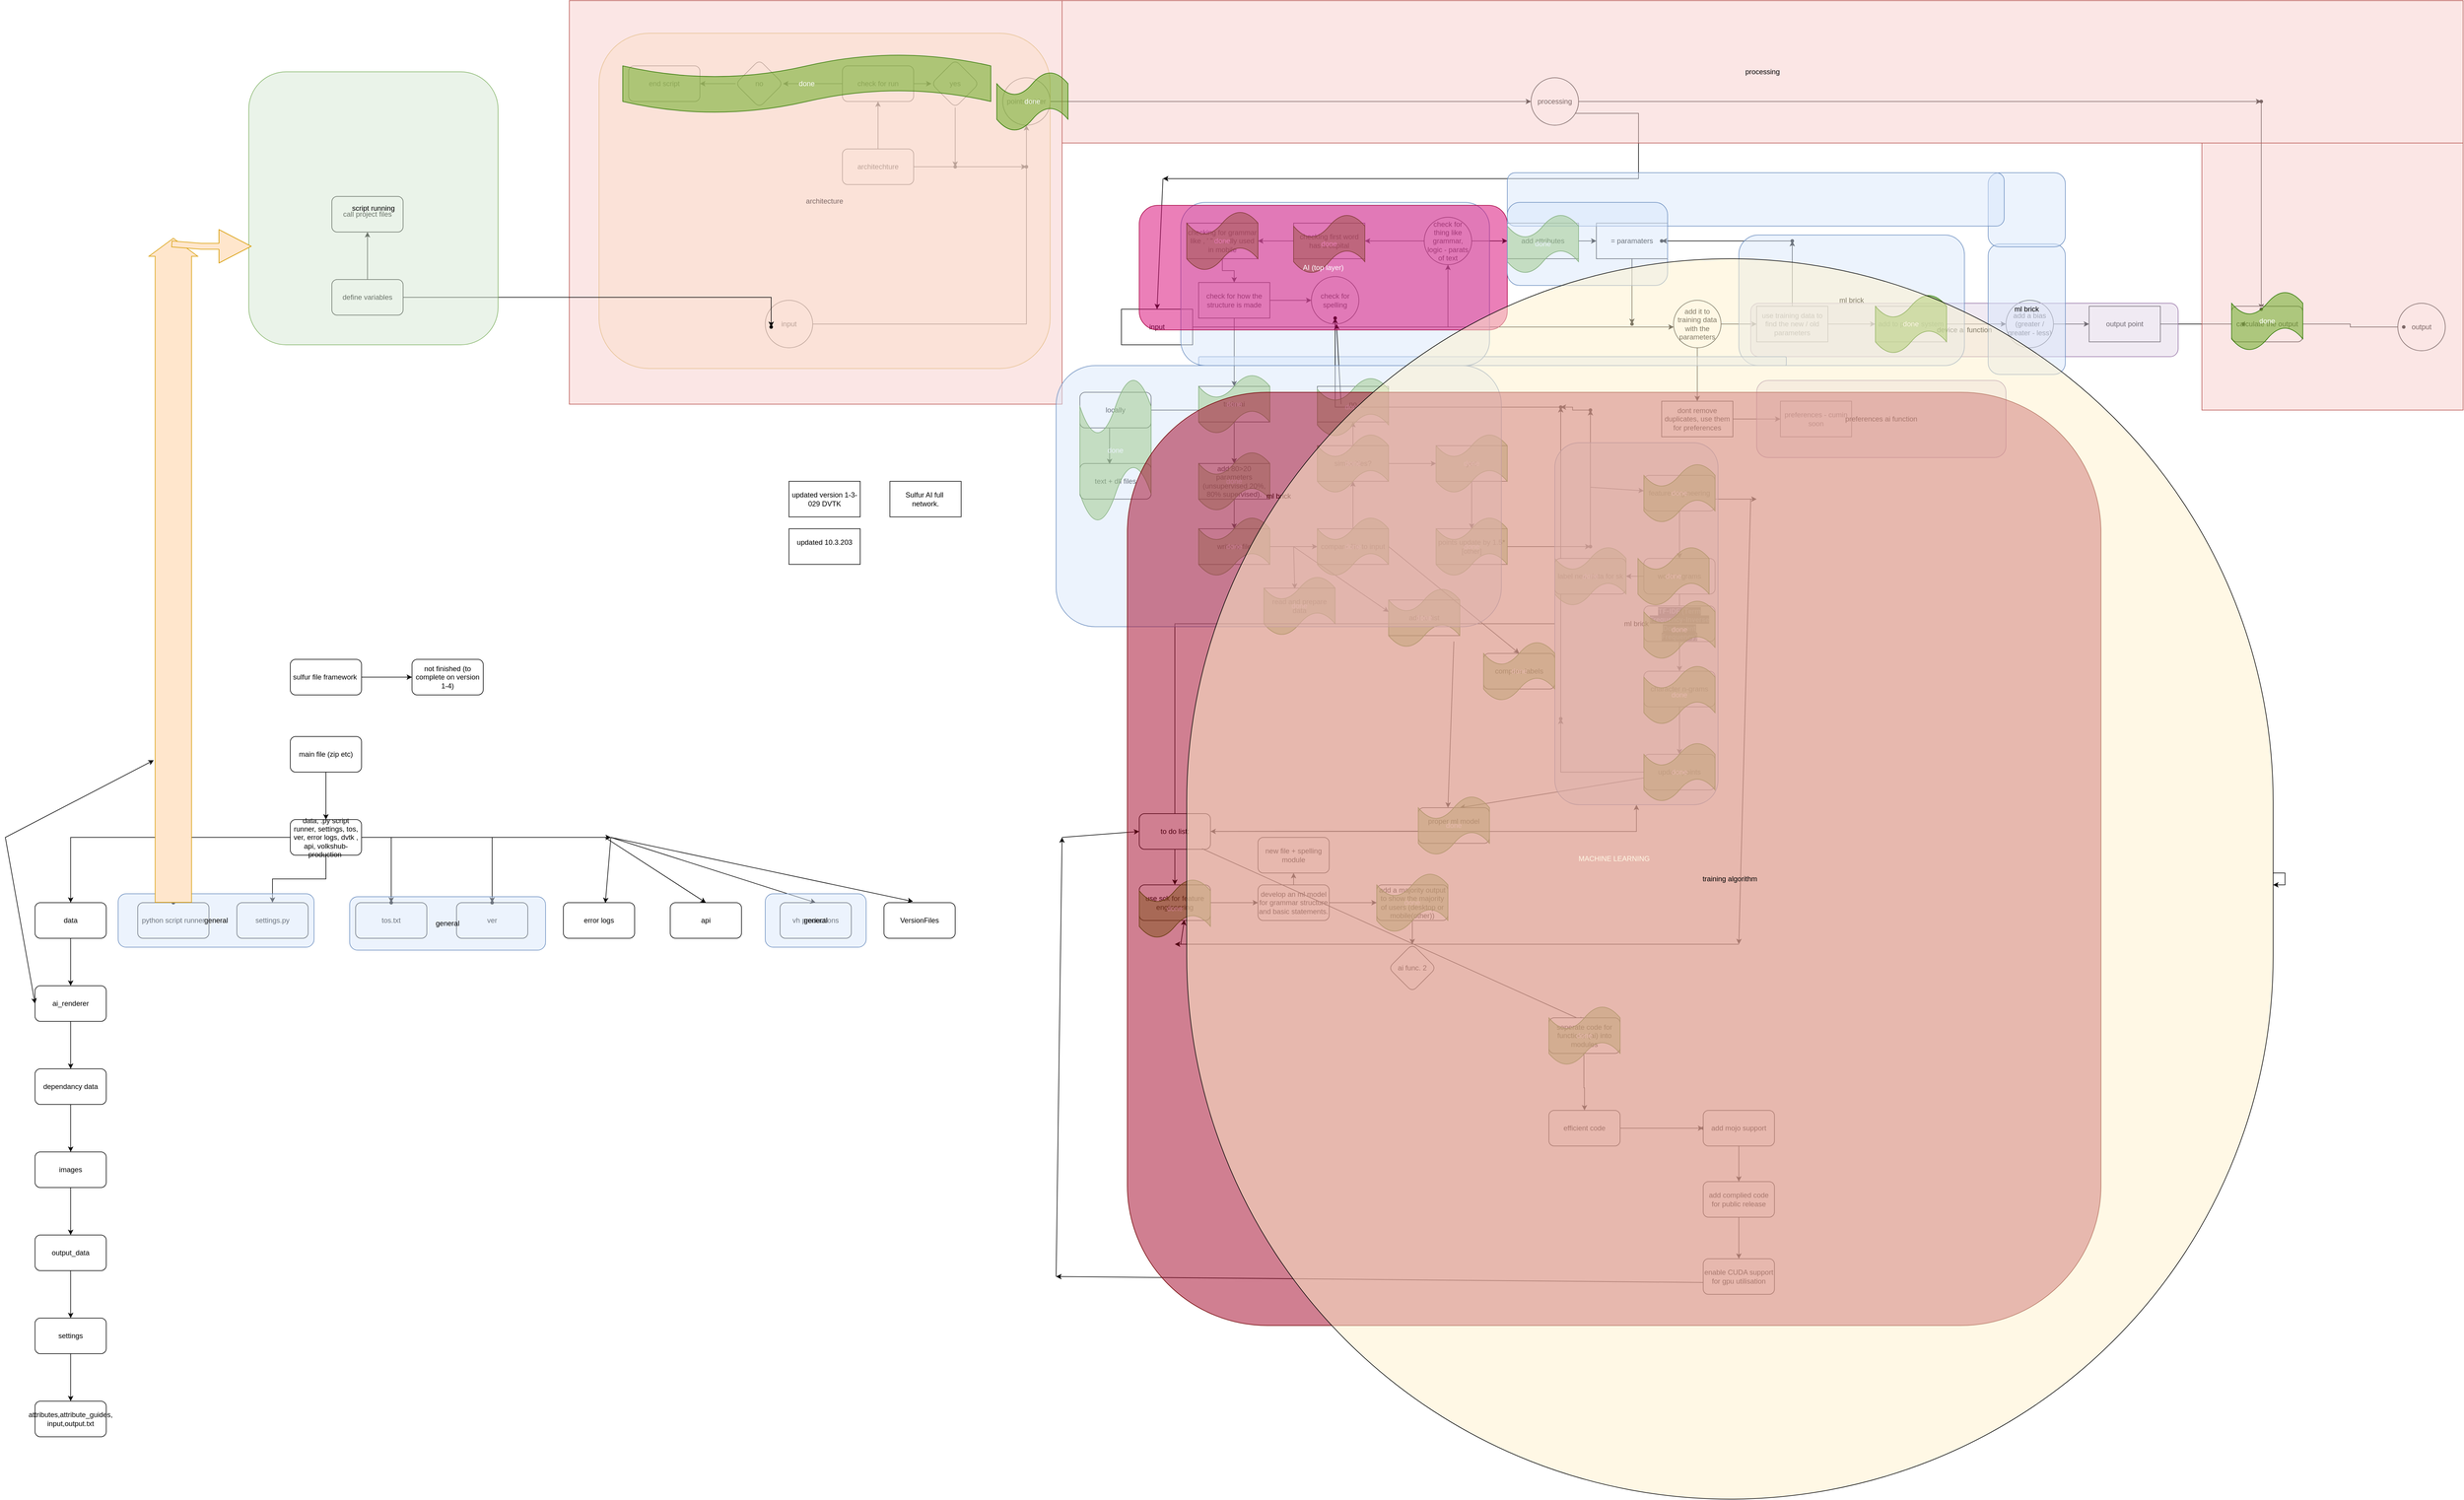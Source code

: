 <mxfile version="26.1.0">
  <diagram name="Page-1" id="RG2rouAcvoHzz4WiSBEe">
    <mxGraphModel dx="4555" dy="1098" grid="1" gridSize="10" guides="1" tooltips="1" connect="1" arrows="1" fold="1" page="1" pageScale="1" pageWidth="827" pageHeight="1169" math="0" shadow="0">
      <root>
        <mxCell id="0" />
        <mxCell id="1" parent="0" />
        <mxCell id="-uAn8qLbP6gpHFIlixTi-3" value="" style="edgeStyle=orthogonalEdgeStyle;rounded=0;orthogonalLoop=1;jettySize=auto;html=1;" parent="1" source="-uAn8qLbP6gpHFIlixTi-1" target="-uAn8qLbP6gpHFIlixTi-2" edge="1">
          <mxGeometry relative="1" as="geometry">
            <Array as="points">
              <mxPoint x="-10" y="560" />
              <mxPoint x="-10" y="560" />
            </Array>
          </mxGeometry>
        </mxCell>
        <mxCell id="-uAn8qLbP6gpHFIlixTi-5" value="" style="edgeStyle=orthogonalEdgeStyle;rounded=0;orthogonalLoop=1;jettySize=auto;html=1;" parent="1" source="-uAn8qLbP6gpHFIlixTi-1" target="-uAn8qLbP6gpHFIlixTi-4" edge="1">
          <mxGeometry relative="1" as="geometry" />
        </mxCell>
        <mxCell id="-uAn8qLbP6gpHFIlixTi-1" value="input" style="rounded=0;whiteSpace=wrap;html=1;" parent="1" vertex="1">
          <mxGeometry x="-530" y="530" width="120" height="60" as="geometry" />
        </mxCell>
        <mxCell id="-uAn8qLbP6gpHFIlixTi-7" value="" style="edgeStyle=orthogonalEdgeStyle;rounded=0;orthogonalLoop=1;jettySize=auto;html=1;" parent="1" source="-uAn8qLbP6gpHFIlixTi-2" target="-uAn8qLbP6gpHFIlixTi-6" edge="1">
          <mxGeometry relative="1" as="geometry" />
        </mxCell>
        <mxCell id="-uAn8qLbP6gpHFIlixTi-50" value="" style="edgeStyle=orthogonalEdgeStyle;rounded=0;orthogonalLoop=1;jettySize=auto;html=1;" parent="1" source="-uAn8qLbP6gpHFIlixTi-2" target="-uAn8qLbP6gpHFIlixTi-49" edge="1">
          <mxGeometry relative="1" as="geometry" />
        </mxCell>
        <mxCell id="-uAn8qLbP6gpHFIlixTi-2" value="add it to training data with the parameters" style="ellipse;whiteSpace=wrap;html=1;rounded=0;" parent="1" vertex="1">
          <mxGeometry x="400" y="515" width="80" height="80" as="geometry" />
        </mxCell>
        <mxCell id="-uAn8qLbP6gpHFIlixTi-40" value="" style="edgeStyle=orthogonalEdgeStyle;rounded=0;orthogonalLoop=1;jettySize=auto;html=1;" parent="1" source="-uAn8qLbP6gpHFIlixTi-4" target="-uAn8qLbP6gpHFIlixTi-39" edge="1">
          <mxGeometry relative="1" as="geometry" />
        </mxCell>
        <mxCell id="-uAn8qLbP6gpHFIlixTi-86" value="" style="edgeStyle=orthogonalEdgeStyle;rounded=0;orthogonalLoop=1;jettySize=auto;html=1;" parent="1" source="-uAn8qLbP6gpHFIlixTi-4" target="-uAn8qLbP6gpHFIlixTi-85" edge="1">
          <mxGeometry relative="1" as="geometry" />
        </mxCell>
        <mxCell id="-uAn8qLbP6gpHFIlixTi-4" value="check for thing like grammar, logic - parats of text" style="ellipse;whiteSpace=wrap;html=1;rounded=0;" parent="1" vertex="1">
          <mxGeometry x="-20" y="375" width="80" height="80" as="geometry" />
        </mxCell>
        <mxCell id="-uAn8qLbP6gpHFIlixTi-9" value="" style="edgeStyle=orthogonalEdgeStyle;rounded=0;orthogonalLoop=1;jettySize=auto;html=1;" parent="1" source="-uAn8qLbP6gpHFIlixTi-6" target="-uAn8qLbP6gpHFIlixTi-8" edge="1">
          <mxGeometry relative="1" as="geometry" />
        </mxCell>
        <mxCell id="-uAn8qLbP6gpHFIlixTi-46" value="" style="edgeStyle=orthogonalEdgeStyle;rounded=0;orthogonalLoop=1;jettySize=auto;html=1;" parent="1" source="-uAn8qLbP6gpHFIlixTi-6" target="-uAn8qLbP6gpHFIlixTi-45" edge="1">
          <mxGeometry relative="1" as="geometry" />
        </mxCell>
        <mxCell id="-uAn8qLbP6gpHFIlixTi-6" value="use training data to find the new / old parameters" style="whiteSpace=wrap;html=1;rounded=0;" parent="1" vertex="1">
          <mxGeometry x="540" y="525" width="120" height="60" as="geometry" />
        </mxCell>
        <mxCell id="-uAn8qLbP6gpHFIlixTi-11" value="" style="edgeStyle=orthogonalEdgeStyle;rounded=0;orthogonalLoop=1;jettySize=auto;html=1;" parent="1" source="-uAn8qLbP6gpHFIlixTi-8" target="-uAn8qLbP6gpHFIlixTi-10" edge="1">
          <mxGeometry relative="1" as="geometry" />
        </mxCell>
        <mxCell id="-uAn8qLbP6gpHFIlixTi-8" value="add to points system" style="whiteSpace=wrap;html=1;rounded=0;" parent="1" vertex="1">
          <mxGeometry x="740" y="525" width="120" height="60" as="geometry" />
        </mxCell>
        <mxCell id="-uAn8qLbP6gpHFIlixTi-13" value="" style="edgeStyle=orthogonalEdgeStyle;rounded=0;orthogonalLoop=1;jettySize=auto;html=1;" parent="1" source="-uAn8qLbP6gpHFIlixTi-10" target="-uAn8qLbP6gpHFIlixTi-12" edge="1">
          <mxGeometry relative="1" as="geometry" />
        </mxCell>
        <mxCell id="-uAn8qLbP6gpHFIlixTi-10" value="add a bias (greater / greater - less)" style="ellipse;whiteSpace=wrap;html=1;rounded=0;" parent="1" vertex="1">
          <mxGeometry x="960" y="515" width="80" height="80" as="geometry" />
        </mxCell>
        <mxCell id="-uAn8qLbP6gpHFIlixTi-24" value="" style="edgeStyle=orthogonalEdgeStyle;rounded=0;orthogonalLoop=1;jettySize=auto;html=1;" parent="1" source="-uAn8qLbP6gpHFIlixTi-12" target="-uAn8qLbP6gpHFIlixTi-23" edge="1">
          <mxGeometry relative="1" as="geometry" />
        </mxCell>
        <mxCell id="-uAn8qLbP6gpHFIlixTi-12" value="output point" style="whiteSpace=wrap;html=1;rounded=0;" parent="1" vertex="1">
          <mxGeometry x="1100" y="525" width="120" height="60" as="geometry" />
        </mxCell>
        <mxCell id="-uAn8qLbP6gpHFIlixTi-17" value="" style="edgeStyle=orthogonalEdgeStyle;rounded=0;orthogonalLoop=1;jettySize=auto;html=1;" parent="1" source="-uAn8qLbP6gpHFIlixTi-15" target="-uAn8qLbP6gpHFIlixTi-16" edge="1">
          <mxGeometry relative="1" as="geometry" />
        </mxCell>
        <mxCell id="-uAn8qLbP6gpHFIlixTi-15" value="input" style="ellipse;whiteSpace=wrap;html=1;aspect=fixed;" parent="1" vertex="1">
          <mxGeometry x="-1130" y="515" width="80" height="80" as="geometry" />
        </mxCell>
        <mxCell id="-uAn8qLbP6gpHFIlixTi-19" value="" style="edgeStyle=orthogonalEdgeStyle;rounded=0;orthogonalLoop=1;jettySize=auto;html=1;" parent="1" source="-uAn8qLbP6gpHFIlixTi-16" target="-uAn8qLbP6gpHFIlixTi-18" edge="1">
          <mxGeometry relative="1" as="geometry" />
        </mxCell>
        <mxCell id="-uAn8qLbP6gpHFIlixTi-16" value="points adder" style="ellipse;whiteSpace=wrap;html=1;aspect=fixed;" parent="1" vertex="1">
          <mxGeometry x="-730" y="140" width="80" height="80" as="geometry" />
        </mxCell>
        <mxCell id="-uAn8qLbP6gpHFIlixTi-21" value="" style="edgeStyle=orthogonalEdgeStyle;rounded=0;orthogonalLoop=1;jettySize=auto;html=1;" parent="1" source="-uAn8qLbP6gpHFIlixTi-18" target="-uAn8qLbP6gpHFIlixTi-20" edge="1">
          <mxGeometry relative="1" as="geometry" />
        </mxCell>
        <mxCell id="-uAn8qLbP6gpHFIlixTi-30" value="" style="edgeStyle=orthogonalEdgeStyle;rounded=0;orthogonalLoop=1;jettySize=auto;html=1;" parent="1" source="-uAn8qLbP6gpHFIlixTi-18" edge="1">
          <mxGeometry relative="1" as="geometry">
            <mxPoint x="-460" y="310" as="targetPoint" />
            <Array as="points">
              <mxPoint x="341" y="200" />
            </Array>
          </mxGeometry>
        </mxCell>
        <mxCell id="-uAn8qLbP6gpHFIlixTi-18" value="processing" style="ellipse;whiteSpace=wrap;html=1;" parent="1" vertex="1">
          <mxGeometry x="160" y="140" width="80" height="80" as="geometry" />
        </mxCell>
        <mxCell id="-uAn8qLbP6gpHFIlixTi-26" value="" style="edgeStyle=orthogonalEdgeStyle;rounded=0;orthogonalLoop=1;jettySize=auto;html=1;" parent="1" source="-uAn8qLbP6gpHFIlixTi-20" target="-uAn8qLbP6gpHFIlixTi-25" edge="1">
          <mxGeometry relative="1" as="geometry" />
        </mxCell>
        <mxCell id="-uAn8qLbP6gpHFIlixTi-20" value="" style="shape=waypoint;sketch=0;size=6;pointerEvents=1;points=[];fillColor=default;resizable=0;rotatable=0;perimeter=centerPerimeter;snapToPoint=1;" parent="1" vertex="1">
          <mxGeometry x="1380" y="170" width="20" height="20" as="geometry" />
        </mxCell>
        <mxCell id="-uAn8qLbP6gpHFIlixTi-29" value="" style="edgeStyle=orthogonalEdgeStyle;rounded=0;orthogonalLoop=1;jettySize=auto;html=1;" parent="1" source="-uAn8qLbP6gpHFIlixTi-22" target="-uAn8qLbP6gpHFIlixTi-28" edge="1">
          <mxGeometry relative="1" as="geometry" />
        </mxCell>
        <mxCell id="-uAn8qLbP6gpHFIlixTi-22" value="calculate the output" style="rounded=1;whiteSpace=wrap;html=1;" parent="1" vertex="1">
          <mxGeometry x="1340" y="525" width="120" height="60" as="geometry" />
        </mxCell>
        <mxCell id="-uAn8qLbP6gpHFIlixTi-23" value="" style="shape=waypoint;sketch=0;size=6;pointerEvents=1;points=[];fillColor=default;resizable=0;rotatable=0;perimeter=centerPerimeter;snapToPoint=1;rounded=0;" parent="1" vertex="1">
          <mxGeometry x="1350" y="545" width="20" height="20" as="geometry" />
        </mxCell>
        <mxCell id="-uAn8qLbP6gpHFIlixTi-25" value="" style="shape=waypoint;sketch=0;size=6;pointerEvents=1;points=[];fillColor=default;resizable=0;rotatable=0;perimeter=centerPerimeter;snapToPoint=1;" parent="1" vertex="1">
          <mxGeometry x="1380" y="520" width="20" height="20" as="geometry" />
        </mxCell>
        <mxCell id="-uAn8qLbP6gpHFIlixTi-27" value="output" style="ellipse;whiteSpace=wrap;html=1;aspect=fixed;" parent="1" vertex="1">
          <mxGeometry x="1620" y="520" width="80" height="80" as="geometry" />
        </mxCell>
        <mxCell id="-uAn8qLbP6gpHFIlixTi-28" value="" style="shape=waypoint;sketch=0;size=6;pointerEvents=1;points=[];fillColor=default;resizable=0;rotatable=0;perimeter=centerPerimeter;snapToPoint=1;rounded=1;" parent="1" vertex="1">
          <mxGeometry x="1620" y="550" width="20" height="20" as="geometry" />
        </mxCell>
        <mxCell id="-uAn8qLbP6gpHFIlixTi-31" style="edgeStyle=orthogonalEdgeStyle;rounded=0;orthogonalLoop=1;jettySize=auto;html=1;" parent="1" source="-uAn8qLbP6gpHFIlixTi-14" target="-uAn8qLbP6gpHFIlixTi-14" edge="1">
          <mxGeometry relative="1" as="geometry" />
        </mxCell>
        <mxCell id="-uAn8qLbP6gpHFIlixTi-32" value="" style="endArrow=classic;html=1;rounded=0;entryX=0.5;entryY=0;entryDx=0;entryDy=0;" parent="1" target="-uAn8qLbP6gpHFIlixTi-1" edge="1">
          <mxGeometry width="50" height="50" relative="1" as="geometry">
            <mxPoint x="-460" y="310" as="sourcePoint" />
            <mxPoint x="230" y="540" as="targetPoint" />
            <Array as="points" />
          </mxGeometry>
        </mxCell>
        <mxCell id="-uAn8qLbP6gpHFIlixTi-37" value="processing" style="rounded=0;whiteSpace=wrap;html=1;fillColor=#f8cecc;strokeColor=#b85450;fillOpacity=50;" parent="1" vertex="1">
          <mxGeometry x="-630" y="10" width="2360" height="240" as="geometry" />
        </mxCell>
        <mxCell id="-uAn8qLbP6gpHFIlixTi-38" value="" style="rounded=0;whiteSpace=wrap;html=1;fillColor=#f8cecc;strokeColor=#b85450;fillOpacity=50;" parent="1" vertex="1">
          <mxGeometry x="1290" y="250" width="440" height="450" as="geometry" />
        </mxCell>
        <mxCell id="-uAn8qLbP6gpHFIlixTi-42" value="" style="edgeStyle=orthogonalEdgeStyle;rounded=0;orthogonalLoop=1;jettySize=auto;html=1;" parent="1" source="-uAn8qLbP6gpHFIlixTi-39" target="-uAn8qLbP6gpHFIlixTi-41" edge="1">
          <mxGeometry relative="1" as="geometry" />
        </mxCell>
        <mxCell id="-uAn8qLbP6gpHFIlixTi-39" value="add attributes" style="whiteSpace=wrap;html=1;rounded=0;" parent="1" vertex="1">
          <mxGeometry x="120" y="385" width="120" height="60" as="geometry" />
        </mxCell>
        <mxCell id="-uAn8qLbP6gpHFIlixTi-44" value="" style="edgeStyle=orthogonalEdgeStyle;rounded=0;orthogonalLoop=1;jettySize=auto;html=1;" parent="1" source="-uAn8qLbP6gpHFIlixTi-41" target="-uAn8qLbP6gpHFIlixTi-43" edge="1">
          <mxGeometry relative="1" as="geometry" />
        </mxCell>
        <mxCell id="-uAn8qLbP6gpHFIlixTi-41" value="= paramaters" style="whiteSpace=wrap;html=1;rounded=0;" parent="1" vertex="1">
          <mxGeometry x="270" y="385" width="120" height="60" as="geometry" />
        </mxCell>
        <mxCell id="-uAn8qLbP6gpHFIlixTi-43" value="" style="shape=waypoint;sketch=0;size=6;pointerEvents=1;points=[];fillColor=default;resizable=0;rotatable=0;perimeter=centerPerimeter;snapToPoint=1;rounded=0;" parent="1" vertex="1">
          <mxGeometry x="320" y="545" width="20" height="20" as="geometry" />
        </mxCell>
        <mxCell id="-uAn8qLbP6gpHFIlixTi-48" value="" style="edgeStyle=orthogonalEdgeStyle;rounded=0;orthogonalLoop=1;jettySize=auto;html=1;" parent="1" source="-uAn8qLbP6gpHFIlixTi-45" target="-uAn8qLbP6gpHFIlixTi-47" edge="1">
          <mxGeometry relative="1" as="geometry" />
        </mxCell>
        <mxCell id="-uAn8qLbP6gpHFIlixTi-45" value="" style="shape=waypoint;sketch=0;size=6;pointerEvents=1;points=[];fillColor=default;resizable=0;rotatable=0;perimeter=centerPerimeter;snapToPoint=1;rounded=0;" parent="1" vertex="1">
          <mxGeometry x="590" y="405" width="20" height="20" as="geometry" />
        </mxCell>
        <mxCell id="-uAn8qLbP6gpHFIlixTi-47" value="" style="shape=waypoint;sketch=0;size=6;pointerEvents=1;points=[];fillColor=default;resizable=0;rotatable=0;perimeter=centerPerimeter;snapToPoint=1;rounded=0;" parent="1" vertex="1">
          <mxGeometry x="370" y="405" width="20" height="20" as="geometry" />
        </mxCell>
        <mxCell id="-uAn8qLbP6gpHFIlixTi-54" value="" style="edgeStyle=orthogonalEdgeStyle;rounded=0;orthogonalLoop=1;jettySize=auto;html=1;" parent="1" source="-uAn8qLbP6gpHFIlixTi-49" target="-uAn8qLbP6gpHFIlixTi-53" edge="1">
          <mxGeometry relative="1" as="geometry" />
        </mxCell>
        <mxCell id="-uAn8qLbP6gpHFIlixTi-49" value="dont remove duplicates, use them for preferences" style="whiteSpace=wrap;html=1;rounded=0;" parent="1" vertex="1">
          <mxGeometry x="380" y="685" width="120" height="60" as="geometry" />
        </mxCell>
        <mxCell id="-uAn8qLbP6gpHFIlixTi-51" value="&lt;div&gt;updated version 1-3-029 DVTK&lt;/div&gt;" style="rounded=0;whiteSpace=wrap;html=1;" parent="1" vertex="1">
          <mxGeometry x="-1090" y="820" width="120" height="60" as="geometry" />
        </mxCell>
        <mxCell id="-uAn8qLbP6gpHFIlixTi-52" value="Sulfur AI full&amp;nbsp;&lt;div&gt;network.&lt;/div&gt;" style="rounded=0;whiteSpace=wrap;html=1;" parent="1" vertex="1">
          <mxGeometry x="-920" y="820" width="120" height="60" as="geometry" />
        </mxCell>
        <mxCell id="-uAn8qLbP6gpHFIlixTi-53" value="preferences - cumin soon" style="whiteSpace=wrap;html=1;rounded=0;" parent="1" vertex="1">
          <mxGeometry x="580" y="685" width="120" height="60" as="geometry" />
        </mxCell>
        <mxCell id="-uAn8qLbP6gpHFIlixTi-55" value="device ai function" style="rounded=1;whiteSpace=wrap;html=1;fillColor=#e1d5e7;strokeColor=#9673a6;fillOpacity=50;" parent="1" vertex="1">
          <mxGeometry x="530" y="520" width="720" height="90" as="geometry" />
        </mxCell>
        <mxCell id="-uAn8qLbP6gpHFIlixTi-56" value="preferences ai function" style="rounded=1;whiteSpace=wrap;html=1;fillColor=#e1d5e7;strokeColor=#9673a6;fillOpacity=50;" parent="1" vertex="1">
          <mxGeometry x="540" y="650" width="420" height="130" as="geometry" />
        </mxCell>
        <mxCell id="-uAn8qLbP6gpHFIlixTi-59" value="" style="edgeStyle=orthogonalEdgeStyle;rounded=0;orthogonalLoop=1;jettySize=auto;html=1;" parent="1" source="-uAn8qLbP6gpHFIlixTi-57" target="-uAn8qLbP6gpHFIlixTi-58" edge="1">
          <mxGeometry relative="1" as="geometry" />
        </mxCell>
        <mxCell id="-uAn8qLbP6gpHFIlixTi-62" value="" style="edgeStyle=orthogonalEdgeStyle;rounded=0;orthogonalLoop=1;jettySize=auto;html=1;" parent="1" source="-uAn8qLbP6gpHFIlixTi-57" target="-uAn8qLbP6gpHFIlixTi-61" edge="1">
          <mxGeometry relative="1" as="geometry" />
        </mxCell>
        <mxCell id="-uAn8qLbP6gpHFIlixTi-57" value="architechture" style="rounded=1;whiteSpace=wrap;html=1;" parent="1" vertex="1">
          <mxGeometry x="-1000" y="260" width="120" height="60" as="geometry" />
        </mxCell>
        <mxCell id="-uAn8qLbP6gpHFIlixTi-58" value="" style="shape=waypoint;sketch=0;size=6;pointerEvents=1;points=[];fillColor=default;resizable=0;rotatable=0;perimeter=centerPerimeter;snapToPoint=1;rounded=1;" parent="1" vertex="1">
          <mxGeometry x="-700" y="280" width="20" height="20" as="geometry" />
        </mxCell>
        <mxCell id="-uAn8qLbP6gpHFIlixTi-64" value="" style="edgeStyle=orthogonalEdgeStyle;rounded=0;orthogonalLoop=1;jettySize=auto;html=1;" parent="1" source="-uAn8qLbP6gpHFIlixTi-61" target="-uAn8qLbP6gpHFIlixTi-63" edge="1">
          <mxGeometry relative="1" as="geometry" />
        </mxCell>
        <mxCell id="-uAn8qLbP6gpHFIlixTi-68" value="" style="edgeStyle=orthogonalEdgeStyle;rounded=0;orthogonalLoop=1;jettySize=auto;html=1;" parent="1" source="-uAn8qLbP6gpHFIlixTi-61" target="-uAn8qLbP6gpHFIlixTi-67" edge="1">
          <mxGeometry relative="1" as="geometry" />
        </mxCell>
        <mxCell id="-uAn8qLbP6gpHFIlixTi-61" value="check for run" style="whiteSpace=wrap;html=1;rounded=1;" parent="1" vertex="1">
          <mxGeometry x="-1000" y="120" width="120" height="60" as="geometry" />
        </mxCell>
        <mxCell id="-uAn8qLbP6gpHFIlixTi-66" value="" style="edgeStyle=orthogonalEdgeStyle;rounded=0;orthogonalLoop=1;jettySize=auto;html=1;" parent="1" source="-uAn8qLbP6gpHFIlixTi-63" target="-uAn8qLbP6gpHFIlixTi-65" edge="1">
          <mxGeometry relative="1" as="geometry" />
        </mxCell>
        <mxCell id="-uAn8qLbP6gpHFIlixTi-63" value="yes" style="rhombus;whiteSpace=wrap;html=1;rounded=1;" parent="1" vertex="1">
          <mxGeometry x="-850" y="110" width="80" height="80" as="geometry" />
        </mxCell>
        <mxCell id="-uAn8qLbP6gpHFIlixTi-65" value="" style="shape=waypoint;sketch=0;size=6;pointerEvents=1;points=[];fillColor=default;resizable=0;rotatable=0;perimeter=centerPerimeter;snapToPoint=1;rounded=1;" parent="1" vertex="1">
          <mxGeometry x="-820" y="280" width="20" height="20" as="geometry" />
        </mxCell>
        <mxCell id="-uAn8qLbP6gpHFIlixTi-73" value="" style="edgeStyle=orthogonalEdgeStyle;rounded=0;orthogonalLoop=1;jettySize=auto;html=1;" parent="1" source="-uAn8qLbP6gpHFIlixTi-67" target="-uAn8qLbP6gpHFIlixTi-72" edge="1">
          <mxGeometry relative="1" as="geometry" />
        </mxCell>
        <mxCell id="-uAn8qLbP6gpHFIlixTi-67" value="no" style="rhombus;whiteSpace=wrap;html=1;rounded=1;" parent="1" vertex="1">
          <mxGeometry x="-1180" y="110" width="80" height="80" as="geometry" />
        </mxCell>
        <mxCell id="-uAn8qLbP6gpHFIlixTi-72" value="end script" style="whiteSpace=wrap;html=1;rounded=1;" parent="1" vertex="1">
          <mxGeometry x="-1360" y="120" width="120" height="60" as="geometry" />
        </mxCell>
        <mxCell id="-uAn8qLbP6gpHFIlixTi-60" value="architecture" style="rounded=1;whiteSpace=wrap;html=1;fillColor=#fff2cc;strokeColor=#d6b656;fillOpacity=50;" parent="1" vertex="1">
          <mxGeometry x="-1410" y="65" width="760" height="565" as="geometry" />
        </mxCell>
        <mxCell id="-uAn8qLbP6gpHFIlixTi-34" value="" style="rounded=0;whiteSpace=wrap;html=1;fillColor=#f8cecc;strokeColor=#b85450;fillOpacity=50;" parent="1" vertex="1">
          <mxGeometry x="-1460" y="10" width="830" height="680" as="geometry" />
        </mxCell>
        <mxCell id="-uAn8qLbP6gpHFIlixTi-76" value="" style="edgeStyle=orthogonalEdgeStyle;rounded=0;orthogonalLoop=1;jettySize=auto;html=1;" parent="1" source="-uAn8qLbP6gpHFIlixTi-74" target="-uAn8qLbP6gpHFIlixTi-75" edge="1">
          <mxGeometry relative="1" as="geometry" />
        </mxCell>
        <mxCell id="-uAn8qLbP6gpHFIlixTi-78" value="" style="edgeStyle=orthogonalEdgeStyle;rounded=0;orthogonalLoop=1;jettySize=auto;html=1;" parent="1" source="-uAn8qLbP6gpHFIlixTi-74" target="-uAn8qLbP6gpHFIlixTi-77" edge="1">
          <mxGeometry relative="1" as="geometry" />
        </mxCell>
        <mxCell id="-uAn8qLbP6gpHFIlixTi-74" value="define variables" style="rounded=1;whiteSpace=wrap;html=1;" parent="1" vertex="1">
          <mxGeometry x="-1860" y="480" width="120" height="60" as="geometry" />
        </mxCell>
        <mxCell id="-uAn8qLbP6gpHFIlixTi-75" value="" style="shape=waypoint;sketch=0;size=6;pointerEvents=1;points=[];fillColor=default;resizable=0;rotatable=0;perimeter=centerPerimeter;snapToPoint=1;rounded=1;" parent="1" vertex="1">
          <mxGeometry x="-1130" y="550" width="20" height="20" as="geometry" />
        </mxCell>
        <mxCell id="-uAn8qLbP6gpHFIlixTi-77" value="call project files" style="whiteSpace=wrap;html=1;rounded=1;" parent="1" vertex="1">
          <mxGeometry x="-1860" y="340" width="120" height="60" as="geometry" />
        </mxCell>
        <mxCell id="-uAn8qLbP6gpHFIlixTi-79" value="script running" style="rounded=1;whiteSpace=wrap;html=1;fillColor=#d5e8d4;strokeColor=#82b366;fillOpacity=50;" parent="1" vertex="1">
          <mxGeometry x="-2000" y="130" width="420" height="460" as="geometry" />
        </mxCell>
        <mxCell id="-uAn8qLbP6gpHFIlixTi-80" value="ml brick" style="rounded=1;whiteSpace=wrap;html=1;fillColor=#dae8fc;strokeColor=#6c8ebf;fillOpacity=50;" parent="1" vertex="1">
          <mxGeometry x="510" y="405" width="380" height="220" as="geometry" />
        </mxCell>
        <mxCell id="-uAn8qLbP6gpHFIlixTi-81" value="ml brick" style="rounded=1;whiteSpace=wrap;html=1;fillColor=#dae8fc;strokeColor=#6c8ebf;fillOpacity=50;" parent="1" vertex="1">
          <mxGeometry x="930" y="420" width="130" height="220" as="geometry" />
        </mxCell>
        <mxCell id="-uAn8qLbP6gpHFIlixTi-82" value="" style="rounded=1;whiteSpace=wrap;html=1;fillColor=#dae8fc;strokeColor=#6c8ebf;fillOpacity=50;" parent="1" vertex="1">
          <mxGeometry x="930" y="300" width="130" height="125" as="geometry" />
        </mxCell>
        <mxCell id="-uAn8qLbP6gpHFIlixTi-83" value="" style="rounded=1;whiteSpace=wrap;html=1;fillColor=#dae8fc;strokeColor=#6c8ebf;fillOpacity=50;" parent="1" vertex="1">
          <mxGeometry x="120" y="300" width="837" height="90" as="geometry" />
        </mxCell>
        <mxCell id="-uAn8qLbP6gpHFIlixTi-88" value="" style="edgeStyle=orthogonalEdgeStyle;rounded=0;orthogonalLoop=1;jettySize=auto;html=1;" parent="1" source="-uAn8qLbP6gpHFIlixTi-85" target="-uAn8qLbP6gpHFIlixTi-87" edge="1">
          <mxGeometry relative="1" as="geometry" />
        </mxCell>
        <mxCell id="-uAn8qLbP6gpHFIlixTi-85" value="checking first word has a capital" style="whiteSpace=wrap;html=1;rounded=0;" parent="1" vertex="1">
          <mxGeometry x="-240" y="385" width="120" height="60" as="geometry" />
        </mxCell>
        <mxCell id="-uAn8qLbP6gpHFIlixTi-91" value="" style="edgeStyle=orthogonalEdgeStyle;rounded=0;orthogonalLoop=1;jettySize=auto;html=1;" parent="1" source="-uAn8qLbP6gpHFIlixTi-87" target="-uAn8qLbP6gpHFIlixTi-90" edge="1">
          <mxGeometry relative="1" as="geometry" />
        </mxCell>
        <mxCell id="-uAn8qLbP6gpHFIlixTi-87" value="checking for grammar like , &#39; &quot; usually used in mobile" style="whiteSpace=wrap;html=1;rounded=0;" parent="1" vertex="1">
          <mxGeometry x="-420" y="385" width="120" height="60" as="geometry" />
        </mxCell>
        <mxCell id="-uAn8qLbP6gpHFIlixTi-93" value="" style="edgeStyle=orthogonalEdgeStyle;rounded=0;orthogonalLoop=1;jettySize=auto;html=1;" parent="1" source="-uAn8qLbP6gpHFIlixTi-90" target="-uAn8qLbP6gpHFIlixTi-92" edge="1">
          <mxGeometry relative="1" as="geometry" />
        </mxCell>
        <mxCell id="wNgBqKrJrXNQtkTWV043-6" value="" style="edgeStyle=orthogonalEdgeStyle;rounded=0;orthogonalLoop=1;jettySize=auto;html=1;" parent="1" source="-uAn8qLbP6gpHFIlixTi-90" target="wNgBqKrJrXNQtkTWV043-5" edge="1">
          <mxGeometry relative="1" as="geometry" />
        </mxCell>
        <mxCell id="-uAn8qLbP6gpHFIlixTi-90" value="check for how the structure is made" style="whiteSpace=wrap;html=1;rounded=0;" parent="1" vertex="1">
          <mxGeometry x="-400" y="485" width="120" height="60" as="geometry" />
        </mxCell>
        <mxCell id="-uAn8qLbP6gpHFIlixTi-92" value="check for spelling" style="ellipse;whiteSpace=wrap;html=1;rounded=0;" parent="1" vertex="1">
          <mxGeometry x="-210" y="475" width="80" height="80" as="geometry" />
        </mxCell>
        <UserObject label="" link="https://forms.office.com/Pages/ResponsePage.aspx?id=DQSIkWdsW0yxEjajBLZtrQAAAAAAAAAAAAN__5ARDn1UNFc1OUUwRkFZQTBZTUpFVVMzQVBaSThDUi4u" id="-uAn8qLbP6gpHFIlixTi-94">
          <mxCell style="rounded=1;whiteSpace=wrap;html=1;fillColor=#dae8fc;strokeColor=#6c8ebf;fillOpacity=50;" parent="1" vertex="1">
            <mxGeometry x="-400" y="610" width="990" height="15" as="geometry" />
          </mxCell>
        </UserObject>
        <UserObject label="" link="https://forms.office.com/Pages/ResponsePage.aspx?id=DQSIkWdsW0yxEjajBLZtrQAAAAAAAAAAAAN__5ARDn1UNFc1OUUwRkFZQTBZTUpFVVMzQVBaSThDUi4u" id="-uAn8qLbP6gpHFIlixTi-95">
          <mxCell style="rounded=1;whiteSpace=wrap;html=1;fillColor=#dae8fc;strokeColor=#6c8ebf;fillOpacity=50;" parent="1" vertex="1">
            <mxGeometry x="-430" y="350" width="520" height="275" as="geometry" />
          </mxCell>
        </UserObject>
        <mxCell id="bzaOy03BoOf-onU58CRv-1" value="done" style="shape=tape;whiteSpace=wrap;html=1;fillColor=#60a917;fontColor=#ffffff;strokeColor=#2D7600;fillOpacity=50;" parent="1" vertex="1">
          <mxGeometry x="-740" y="130" width="120" height="100" as="geometry" />
        </mxCell>
        <mxCell id="bzaOy03BoOf-onU58CRv-2" value="done" style="shape=tape;whiteSpace=wrap;html=1;fillColor=#60a917;fontColor=#ffffff;strokeColor=#2D7600;fillOpacity=50;" parent="1" vertex="1">
          <mxGeometry x="740" y="505" width="120" height="100" as="geometry" />
        </mxCell>
        <mxCell id="bzaOy03BoOf-onU58CRv-3" value="done" style="shape=tape;whiteSpace=wrap;html=1;fillColor=#60a917;fontColor=#ffffff;strokeColor=#2D7600;fillOpacity=50;" parent="1" vertex="1">
          <mxGeometry x="1340" y="500" width="120" height="100" as="geometry" />
        </mxCell>
        <mxCell id="bzaOy03BoOf-onU58CRv-4" value="done" style="shape=tape;whiteSpace=wrap;html=1;fillColor=#60a917;fontColor=#ffffff;strokeColor=#2D7600;fillOpacity=50;" parent="1" vertex="1">
          <mxGeometry x="-240" y="370" width="120" height="100" as="geometry" />
        </mxCell>
        <mxCell id="bzaOy03BoOf-onU58CRv-5" value="done" style="shape=tape;whiteSpace=wrap;html=1;fillColor=#60a917;fontColor=#ffffff;strokeColor=#2D7600;fillOpacity=50;" parent="1" vertex="1">
          <mxGeometry x="-1370" y="100" width="620" height="100" as="geometry" />
        </mxCell>
        <mxCell id="wNgBqKrJrXNQtkTWV043-1" value="done" style="shape=tape;whiteSpace=wrap;html=1;fillColor=#60a917;fontColor=#ffffff;strokeColor=#2D7600;fillOpacity=50;" parent="1" vertex="1">
          <mxGeometry x="-420" y="365" width="120" height="100" as="geometry" />
        </mxCell>
        <mxCell id="wNgBqKrJrXNQtkTWV043-10" value="" style="edgeStyle=orthogonalEdgeStyle;rounded=0;orthogonalLoop=1;jettySize=auto;html=1;" parent="1" source="wNgBqKrJrXNQtkTWV043-5" target="wNgBqKrJrXNQtkTWV043-9" edge="1">
          <mxGeometry relative="1" as="geometry" />
        </mxCell>
        <mxCell id="wNgBqKrJrXNQtkTWV043-5" value="train ai" style="rounded=0;whiteSpace=wrap;html=1;" parent="1" vertex="1">
          <mxGeometry x="-400" y="660" width="120" height="60" as="geometry" />
        </mxCell>
        <mxCell id="wNgBqKrJrXNQtkTWV043-12" value="" style="edgeStyle=orthogonalEdgeStyle;rounded=0;orthogonalLoop=1;jettySize=auto;html=1;" parent="1" source="wNgBqKrJrXNQtkTWV043-9" target="wNgBqKrJrXNQtkTWV043-11" edge="1">
          <mxGeometry relative="1" as="geometry" />
        </mxCell>
        <mxCell id="wNgBqKrJrXNQtkTWV043-9" value="add 80&amp;gt;20 parameters (unsupervised 20%, 80% supervised)." style="rounded=0;whiteSpace=wrap;html=1;" parent="1" vertex="1">
          <mxGeometry x="-400" y="790" width="120" height="60" as="geometry" />
        </mxCell>
        <mxCell id="wNgBqKrJrXNQtkTWV043-14" value="" style="edgeStyle=orthogonalEdgeStyle;rounded=0;orthogonalLoop=1;jettySize=auto;html=1;" parent="1" source="wNgBqKrJrXNQtkTWV043-11" target="wNgBqKrJrXNQtkTWV043-13" edge="1">
          <mxGeometry relative="1" as="geometry" />
        </mxCell>
        <mxCell id="wNgBqKrJrXNQtkTWV043-11" value="write to file" style="rounded=0;whiteSpace=wrap;html=1;" parent="1" vertex="1">
          <mxGeometry x="-400" y="900" width="120" height="60" as="geometry" />
        </mxCell>
        <mxCell id="wNgBqKrJrXNQtkTWV043-16" value="" style="edgeStyle=orthogonalEdgeStyle;rounded=0;orthogonalLoop=1;jettySize=auto;html=1;" parent="1" source="wNgBqKrJrXNQtkTWV043-13" target="wNgBqKrJrXNQtkTWV043-15" edge="1">
          <mxGeometry relative="1" as="geometry" />
        </mxCell>
        <mxCell id="wNgBqKrJrXNQtkTWV043-13" value="compare file to input" style="rounded=0;whiteSpace=wrap;html=1;" parent="1" vertex="1">
          <mxGeometry x="-200" y="900" width="120" height="60" as="geometry" />
        </mxCell>
        <mxCell id="wNgBqKrJrXNQtkTWV043-18" value="" style="edgeStyle=orthogonalEdgeStyle;rounded=0;orthogonalLoop=1;jettySize=auto;html=1;" parent="1" source="wNgBqKrJrXNQtkTWV043-15" target="wNgBqKrJrXNQtkTWV043-17" edge="1">
          <mxGeometry relative="1" as="geometry" />
        </mxCell>
        <mxCell id="wNgBqKrJrXNQtkTWV043-20" value="" style="edgeStyle=orthogonalEdgeStyle;rounded=0;orthogonalLoop=1;jettySize=auto;html=1;" parent="1" source="wNgBqKrJrXNQtkTWV043-15" target="wNgBqKrJrXNQtkTWV043-19" edge="1">
          <mxGeometry relative="1" as="geometry" />
        </mxCell>
        <mxCell id="wNgBqKrJrXNQtkTWV043-15" value="similarities?" style="whiteSpace=wrap;html=1;rounded=0;" parent="1" vertex="1">
          <mxGeometry x="-200" y="760" width="120" height="60" as="geometry" />
        </mxCell>
        <mxCell id="wNgBqKrJrXNQtkTWV043-24" value="" style="edgeStyle=orthogonalEdgeStyle;rounded=0;orthogonalLoop=1;jettySize=auto;html=1;" parent="1" source="wNgBqKrJrXNQtkTWV043-17" target="wNgBqKrJrXNQtkTWV043-23" edge="1">
          <mxGeometry relative="1" as="geometry" />
        </mxCell>
        <mxCell id="wNgBqKrJrXNQtkTWV043-17" value="yes" style="whiteSpace=wrap;html=1;rounded=0;" parent="1" vertex="1">
          <mxGeometry y="760" width="120" height="60" as="geometry" />
        </mxCell>
        <mxCell id="wNgBqKrJrXNQtkTWV043-19" value="no" style="whiteSpace=wrap;html=1;rounded=0;" parent="1" vertex="1">
          <mxGeometry x="-200" y="660" width="120" height="60" as="geometry" />
        </mxCell>
        <mxCell id="wNgBqKrJrXNQtkTWV043-22" value="" style="endArrow=classic;html=1;rounded=0;" parent="1" target="-uAn8qLbP6gpHFIlixTi-92" edge="1">
          <mxGeometry width="50" height="50" relative="1" as="geometry">
            <mxPoint x="-160" y="690" as="sourcePoint" />
            <mxPoint x="-110" y="640" as="targetPoint" />
          </mxGeometry>
        </mxCell>
        <mxCell id="wNgBqKrJrXNQtkTWV043-27" value="" style="edgeStyle=orthogonalEdgeStyle;rounded=0;orthogonalLoop=1;jettySize=auto;html=1;" parent="1" source="wNgBqKrJrXNQtkTWV043-23" target="wNgBqKrJrXNQtkTWV043-26" edge="1">
          <mxGeometry relative="1" as="geometry" />
        </mxCell>
        <mxCell id="wNgBqKrJrXNQtkTWV043-23" value="points update by 1.5* [other]" style="whiteSpace=wrap;html=1;rounded=0;" parent="1" vertex="1">
          <mxGeometry y="900" width="120" height="60" as="geometry" />
        </mxCell>
        <mxCell id="wNgBqKrJrXNQtkTWV043-29" value="" style="edgeStyle=orthogonalEdgeStyle;rounded=0;orthogonalLoop=1;jettySize=auto;html=1;" parent="1" source="wNgBqKrJrXNQtkTWV043-26" target="wNgBqKrJrXNQtkTWV043-28" edge="1">
          <mxGeometry relative="1" as="geometry" />
        </mxCell>
        <mxCell id="wNgBqKrJrXNQtkTWV043-26" value="" style="shape=waypoint;sketch=0;size=6;pointerEvents=1;points=[];fillColor=default;resizable=0;rotatable=0;perimeter=centerPerimeter;snapToPoint=1;rounded=0;" parent="1" vertex="1">
          <mxGeometry x="250" y="920" width="20" height="20" as="geometry" />
        </mxCell>
        <mxCell id="wNgBqKrJrXNQtkTWV043-31" value="" style="edgeStyle=orthogonalEdgeStyle;rounded=0;orthogonalLoop=1;jettySize=auto;html=1;" parent="1" source="1K-txp--64s6BpRaUo6k-13" target="wNgBqKrJrXNQtkTWV043-30" edge="1">
          <mxGeometry relative="1" as="geometry" />
        </mxCell>
        <mxCell id="wNgBqKrJrXNQtkTWV043-28" value="" style="shape=waypoint;sketch=0;size=6;pointerEvents=1;points=[];fillColor=default;resizable=0;rotatable=0;perimeter=centerPerimeter;snapToPoint=1;rounded=0;" parent="1" vertex="1">
          <mxGeometry x="250" y="690" width="20" height="20" as="geometry" />
        </mxCell>
        <mxCell id="wNgBqKrJrXNQtkTWV043-30" value="" style="shape=waypoint;sketch=0;size=6;pointerEvents=1;points=[];fillColor=default;resizable=0;rotatable=0;perimeter=centerPerimeter;snapToPoint=1;rounded=0;" parent="1" vertex="1">
          <mxGeometry x="-180" y="535" width="20" height="20" as="geometry" />
        </mxCell>
        <mxCell id="wNgBqKrJrXNQtkTWV043-32" value="done" style="shape=tape;whiteSpace=wrap;html=1;fillColor=#60a917;fontColor=#ffffff;strokeColor=#2D7600;fillOpacity=50;" parent="1" vertex="1">
          <mxGeometry x="-400" y="770" width="120" height="100" as="geometry" />
        </mxCell>
        <mxCell id="wNgBqKrJrXNQtkTWV043-33" value="done" style="shape=tape;whiteSpace=wrap;html=1;fillColor=#60a917;fontColor=#ffffff;strokeColor=#2D7600;fillOpacity=50;" parent="1" vertex="1">
          <mxGeometry x="-400" y="880" width="120" height="100" as="geometry" />
        </mxCell>
        <mxCell id="1K-txp--64s6BpRaUo6k-1" value="read and prepare data" style="rounded=0;whiteSpace=wrap;html=1;" parent="1" vertex="1">
          <mxGeometry x="-290" y="1000" width="120" height="60" as="geometry" />
        </mxCell>
        <mxCell id="1K-txp--64s6BpRaUo6k-2" value="" style="endArrow=classic;html=1;rounded=0;entryX=0.433;entryY=0.017;entryDx=0;entryDy=0;entryPerimeter=0;" parent="1" target="1K-txp--64s6BpRaUo6k-1" edge="1">
          <mxGeometry width="50" height="50" relative="1" as="geometry">
            <mxPoint x="-240" y="930" as="sourcePoint" />
            <mxPoint x="-190" y="880" as="targetPoint" />
          </mxGeometry>
        </mxCell>
        <mxCell id="1K-txp--64s6BpRaUo6k-3" value="done" style="shape=tape;whiteSpace=wrap;html=1;fillColor=#60a917;fontColor=#ffffff;strokeColor=#2D7600;fillOpacity=50;" parent="1" vertex="1">
          <mxGeometry x="-290" y="980" width="120" height="100" as="geometry" />
        </mxCell>
        <mxCell id="1K-txp--64s6BpRaUo6k-8" value="" style="edgeStyle=orthogonalEdgeStyle;rounded=0;orthogonalLoop=1;jettySize=auto;html=1;" parent="1" source="1K-txp--64s6BpRaUo6k-4" target="1K-txp--64s6BpRaUo6k-7" edge="1">
          <mxGeometry relative="1" as="geometry" />
        </mxCell>
        <mxCell id="1K-txp--64s6BpRaUo6k-4" value="feature engineering" style="rounded=1;whiteSpace=wrap;html=1;" parent="1" vertex="1">
          <mxGeometry x="350" y="810" width="120" height="60" as="geometry" />
        </mxCell>
        <mxCell id="1K-txp--64s6BpRaUo6k-6" value="" style="endArrow=classic;html=1;rounded=0;" parent="1" target="1K-txp--64s6BpRaUo6k-4" edge="1">
          <mxGeometry width="50" height="50" relative="1" as="geometry">
            <mxPoint x="260" y="830" as="sourcePoint" />
            <mxPoint x="310" y="780" as="targetPoint" />
          </mxGeometry>
        </mxCell>
        <mxCell id="1K-txp--64s6BpRaUo6k-10" value="" style="edgeStyle=orthogonalEdgeStyle;rounded=0;orthogonalLoop=1;jettySize=auto;html=1;" parent="1" source="1K-txp--64s6BpRaUo6k-19" target="1K-txp--64s6BpRaUo6k-9" edge="1">
          <mxGeometry relative="1" as="geometry" />
        </mxCell>
        <mxCell id="xgk7n23RHjV2fsw4WpJe-2" value="" style="edgeStyle=orthogonalEdgeStyle;rounded=0;orthogonalLoop=1;jettySize=auto;html=1;" parent="1" source="1K-txp--64s6BpRaUo6k-7" target="xgk7n23RHjV2fsw4WpJe-1" edge="1">
          <mxGeometry relative="1" as="geometry" />
        </mxCell>
        <mxCell id="1K-txp--64s6BpRaUo6k-7" value="word n-grams" style="whiteSpace=wrap;html=1;rounded=1;" parent="1" vertex="1">
          <mxGeometry x="350" y="950" width="120" height="60" as="geometry" />
        </mxCell>
        <mxCell id="1K-txp--64s6BpRaUo6k-12" value="" style="edgeStyle=orthogonalEdgeStyle;rounded=0;orthogonalLoop=1;jettySize=auto;html=1;" parent="1" source="1K-txp--64s6BpRaUo6k-9" target="1K-txp--64s6BpRaUo6k-11" edge="1">
          <mxGeometry relative="1" as="geometry" />
        </mxCell>
        <mxCell id="1K-txp--64s6BpRaUo6k-9" value="update points" style="whiteSpace=wrap;html=1;rounded=1;" parent="1" vertex="1">
          <mxGeometry x="350" y="1280" width="120" height="60" as="geometry" />
        </mxCell>
        <mxCell id="1K-txp--64s6BpRaUo6k-14" value="" style="edgeStyle=orthogonalEdgeStyle;rounded=0;orthogonalLoop=1;jettySize=auto;html=1;" parent="1" source="1K-txp--64s6BpRaUo6k-11" target="1K-txp--64s6BpRaUo6k-13" edge="1">
          <mxGeometry relative="1" as="geometry" />
        </mxCell>
        <mxCell id="1K-txp--64s6BpRaUo6k-11" value="" style="shape=waypoint;sketch=0;size=6;pointerEvents=1;points=[];fillColor=default;resizable=0;rotatable=0;perimeter=centerPerimeter;snapToPoint=1;rounded=1;" parent="1" vertex="1">
          <mxGeometry x="200" y="1210" width="20" height="20" as="geometry" />
        </mxCell>
        <mxCell id="1K-txp--64s6BpRaUo6k-15" value="" style="edgeStyle=orthogonalEdgeStyle;rounded=0;orthogonalLoop=1;jettySize=auto;html=1;" parent="1" source="wNgBqKrJrXNQtkTWV043-28" target="1K-txp--64s6BpRaUo6k-13" edge="1">
          <mxGeometry relative="1" as="geometry">
            <mxPoint x="260" y="700" as="sourcePoint" />
            <mxPoint x="-170" y="545" as="targetPoint" />
          </mxGeometry>
        </mxCell>
        <mxCell id="1K-txp--64s6BpRaUo6k-13" value="" style="shape=waypoint;sketch=0;size=6;pointerEvents=1;points=[];fillColor=default;resizable=0;rotatable=0;perimeter=centerPerimeter;snapToPoint=1;rounded=1;" parent="1" vertex="1">
          <mxGeometry x="200" y="685" width="20" height="20" as="geometry" />
        </mxCell>
        <mxCell id="1K-txp--64s6BpRaUo6k-18" value="" style="edgeStyle=orthogonalEdgeStyle;rounded=0;orthogonalLoop=1;jettySize=auto;html=1;" parent="1" source="1K-txp--64s6BpRaUo6k-7" target="1K-txp--64s6BpRaUo6k-19" edge="1">
          <mxGeometry relative="1" as="geometry">
            <mxPoint x="410" y="1010" as="sourcePoint" />
            <mxPoint x="410" y="1280" as="targetPoint" />
          </mxGeometry>
        </mxCell>
        <mxCell id="1K-txp--64s6BpRaUo6k-19" value="character n-grams" style="rounded=1;whiteSpace=wrap;html=1;" parent="1" vertex="1">
          <mxGeometry x="350" y="1140" width="120" height="60" as="geometry" />
        </mxCell>
        <mxCell id="1K-txp--64s6BpRaUo6k-17" value="&lt;span style=&quot;--tw-border-spacing-x: 0; --tw-border-spacing-y: 0; --tw-translate-x: 0; --tw-translate-y: 0; --tw-rotate: 0; --tw-skew-x: 0; --tw-skew-y: 0; --tw-scale-x: 1; --tw-scale-y: 1; --tw-pan-x: ; --tw-pan-y: ; --tw-pinch-zoom: ; --tw-scroll-snap-strictness: proximity; --tw-gradient-from-position: ; --tw-gradient-via-position: ; --tw-gradient-to-position: ; --tw-ordinal: ; --tw-slashed-zero: ; --tw-numeric-figure: ; --tw-numeric-spacing: ; --tw-numeric-fraction: ; --tw-ring-inset: ; --tw-ring-offset-width: 0px; --tw-ring-offset-color: #fff; --tw-ring-color: rgb(59 130 246 / .5); --tw-ring-offset-shadow: 0 0 #0000; --tw-ring-shadow: 0 0 #0000; --tw-shadow: 0 0 #0000; --tw-shadow-colored: 0 0 #0000; --tw-blur: ; --tw-brightness: ; --tw-contrast: ; --tw-grayscale: ; --tw-hue-rotate: ; --tw-invert: ; --tw-saturate: ; --tw-sepia: ; --tw-drop-shadow: ; --tw-backdrop-blur: ; --tw-backdrop-brightness: ; --tw-backdrop-contrast: ; --tw-backdrop-grayscale: ; --tw-backdrop-hue-rotate: ; --tw-backdrop-invert: ; --tw-backdrop-opacity: ; --tw-backdrop-saturate: ; --tw-backdrop-sepia: ; --tw-contain-size: ; --tw-contain-layout: ; --tw-contain-paint: ; --tw-contain-style: ; box-sizing: border-box; border-width: 0px; border-style: solid; border-color: currentcolor; font-weight: bolder; color: rgb(151, 159, 173); font-family: Roboto; text-align: left; background-color: rgb(40, 44, 52);&quot;&gt;TF-IDF (Term Frequency-Inverse Document Frequency)&lt;/span&gt;" style="rounded=1;whiteSpace=wrap;html=1;" parent="1" vertex="1">
          <mxGeometry x="350" y="1030" width="120" height="60" as="geometry" />
        </mxCell>
        <mxCell id="1K-txp--64s6BpRaUo6k-21" value="AI (top layer)" style="rounded=1;whiteSpace=wrap;html=1;fillColor=#d80073;fontColor=#ffffff;strokeColor=#A50040;fillOpacity=50;" parent="1" vertex="1">
          <mxGeometry x="-500" y="355" width="620" height="210" as="geometry" />
        </mxCell>
        <mxCell id="2mOvRdaZIYywu_mcoboF-1" value="" style="endArrow=classic;html=1;rounded=0;" parent="1" edge="1">
          <mxGeometry width="50" height="50" relative="1" as="geometry">
            <mxPoint x="-240" y="930" as="sourcePoint" />
            <mxPoint x="-80" y="1040" as="targetPoint" />
          </mxGeometry>
        </mxCell>
        <mxCell id="2mOvRdaZIYywu_mcoboF-2" value="add to list" style="rounded=0;whiteSpace=wrap;html=1;" parent="1" vertex="1">
          <mxGeometry x="-80" y="1020" width="120" height="60" as="geometry" />
        </mxCell>
        <mxCell id="2mOvRdaZIYywu_mcoboF-4" value="compare labels" style="rounded=1;whiteSpace=wrap;html=1;" parent="1" vertex="1">
          <mxGeometry x="80" y="1110" width="120" height="60" as="geometry" />
        </mxCell>
        <mxCell id="2mOvRdaZIYywu_mcoboF-5" value="" style="endArrow=classic;html=1;rounded=0;entryX=0.5;entryY=0;entryDx=0;entryDy=0;" parent="1" target="2mOvRdaZIYywu_mcoboF-4" edge="1">
          <mxGeometry width="50" height="50" relative="1" as="geometry">
            <mxPoint x="-80" y="930" as="sourcePoint" />
            <mxPoint x="-30" y="880" as="targetPoint" />
          </mxGeometry>
        </mxCell>
        <mxCell id="2mOvRdaZIYywu_mcoboF-6" value="" style="endArrow=classic;html=1;rounded=0;" parent="1" edge="1">
          <mxGeometry width="50" height="50" relative="1" as="geometry">
            <mxPoint x="-400" y="700" as="sourcePoint" />
            <mxPoint x="-490" y="700" as="targetPoint" />
          </mxGeometry>
        </mxCell>
        <mxCell id="2mOvRdaZIYywu_mcoboF-7" value="locally" style="rounded=1;whiteSpace=wrap;html=1;" parent="1" vertex="1">
          <mxGeometry x="-600" y="670" width="120" height="60" as="geometry" />
        </mxCell>
        <mxCell id="2mOvRdaZIYywu_mcoboF-8" value="text + dll files" style="rounded=1;whiteSpace=wrap;html=1;" parent="1" vertex="1">
          <mxGeometry x="-600" y="790" width="120" height="60" as="geometry" />
        </mxCell>
        <mxCell id="2mOvRdaZIYywu_mcoboF-9" value="" style="endArrow=classic;html=1;rounded=0;entryX=0.417;entryY=0.017;entryDx=0;entryDy=0;entryPerimeter=0;" parent="1" target="2mOvRdaZIYywu_mcoboF-8" edge="1">
          <mxGeometry width="50" height="50" relative="1" as="geometry">
            <mxPoint x="-550" y="730" as="sourcePoint" />
            <mxPoint x="-500" y="680" as="targetPoint" />
          </mxGeometry>
        </mxCell>
        <mxCell id="2mOvRdaZIYywu_mcoboF-10" value="" style="endArrow=classic;html=1;rounded=0;" parent="1" edge="1">
          <mxGeometry width="50" height="50" relative="1" as="geometry">
            <mxPoint x="30" y="1090" as="sourcePoint" />
            <mxPoint x="20" y="1370" as="targetPoint" />
          </mxGeometry>
        </mxCell>
        <mxCell id="2mOvRdaZIYywu_mcoboF-11" value="" style="endArrow=classic;html=1;rounded=0;" parent="1" source="1K-txp--64s6BpRaUo6k-9" edge="1">
          <mxGeometry width="50" height="50" relative="1" as="geometry">
            <mxPoint x="290" y="1350" as="sourcePoint" />
            <mxPoint x="40" y="1370" as="targetPoint" />
          </mxGeometry>
        </mxCell>
        <mxCell id="2mOvRdaZIYywu_mcoboF-13" value="" style="endArrow=classic;html=1;rounded=0;" parent="1" target="2mOvRdaZIYywu_mcoboF-14" edge="1">
          <mxGeometry width="50" height="50" relative="1" as="geometry">
            <mxPoint x="-20" y="1409.5" as="sourcePoint" />
            <mxPoint x="-260" y="1409.5" as="targetPoint" />
          </mxGeometry>
        </mxCell>
        <mxCell id="2mOvRdaZIYywu_mcoboF-18" value="" style="edgeStyle=orthogonalEdgeStyle;rounded=0;orthogonalLoop=1;jettySize=auto;html=1;" parent="1" source="1K-txp--64s6BpRaUo6k-16" target="2mOvRdaZIYywu_mcoboF-15" edge="1">
          <mxGeometry relative="1" as="geometry" />
        </mxCell>
        <mxCell id="2mOvRdaZIYywu_mcoboF-14" value="to do list:" style="rounded=1;whiteSpace=wrap;html=1;" parent="1" vertex="1">
          <mxGeometry x="-500" y="1380" width="120" height="60" as="geometry" />
        </mxCell>
        <mxCell id="2mOvRdaZIYywu_mcoboF-17" value="" style="edgeStyle=orthogonalEdgeStyle;rounded=0;orthogonalLoop=1;jettySize=auto;html=1;" parent="1" source="2mOvRdaZIYywu_mcoboF-15" target="2mOvRdaZIYywu_mcoboF-16" edge="1">
          <mxGeometry relative="1" as="geometry" />
        </mxCell>
        <mxCell id="2mOvRdaZIYywu_mcoboF-15" value="use sck for feature engineering" style="rounded=1;whiteSpace=wrap;html=1;" parent="1" vertex="1">
          <mxGeometry x="-500" y="1500" width="120" height="60" as="geometry" />
        </mxCell>
        <mxCell id="k6QnlVLuarrKSr87sq0K-2" value="" style="edgeStyle=orthogonalEdgeStyle;rounded=0;orthogonalLoop=1;jettySize=auto;html=1;" parent="1" source="2mOvRdaZIYywu_mcoboF-16" target="k6QnlVLuarrKSr87sq0K-1" edge="1">
          <mxGeometry relative="1" as="geometry" />
        </mxCell>
        <mxCell id="k6QnlVLuarrKSr87sq0K-4" value="" style="edgeStyle=orthogonalEdgeStyle;rounded=0;orthogonalLoop=1;jettySize=auto;html=1;" parent="1" source="2mOvRdaZIYywu_mcoboF-16" target="k6QnlVLuarrKSr87sq0K-3" edge="1">
          <mxGeometry relative="1" as="geometry" />
        </mxCell>
        <mxCell id="2mOvRdaZIYywu_mcoboF-16" value="develop an ml model for grammar structure and basic statements." style="rounded=1;whiteSpace=wrap;html=1;" parent="1" vertex="1">
          <mxGeometry x="-300" y="1500" width="120" height="60" as="geometry" />
        </mxCell>
        <mxCell id="2mOvRdaZIYywu_mcoboF-19" value="" style="endArrow=classic;html=1;rounded=0;" parent="1" edge="1">
          <mxGeometry width="50" height="50" relative="1" as="geometry">
            <mxPoint x="470" y="850" as="sourcePoint" />
            <mxPoint x="540" y="850" as="targetPoint" />
          </mxGeometry>
        </mxCell>
        <mxCell id="2mOvRdaZIYywu_mcoboF-20" value="" style="endArrow=classic;html=1;rounded=0;" parent="1" edge="1">
          <mxGeometry width="50" height="50" relative="1" as="geometry">
            <mxPoint x="530" y="850" as="sourcePoint" />
            <mxPoint x="510" y="1600" as="targetPoint" />
          </mxGeometry>
        </mxCell>
        <mxCell id="2mOvRdaZIYywu_mcoboF-21" value="" style="endArrow=classic;html=1;rounded=0;" parent="1" edge="1">
          <mxGeometry width="50" height="50" relative="1" as="geometry">
            <mxPoint x="510" y="1600" as="sourcePoint" />
            <mxPoint x="-440" y="1600" as="targetPoint" />
          </mxGeometry>
        </mxCell>
        <mxCell id="2mOvRdaZIYywu_mcoboF-22" value="" style="endArrow=classic;html=1;rounded=0;entryX=0.633;entryY=0.983;entryDx=0;entryDy=0;entryPerimeter=0;" parent="1" target="2mOvRdaZIYywu_mcoboF-15" edge="1">
          <mxGeometry width="50" height="50" relative="1" as="geometry">
            <mxPoint x="-430" y="1600" as="sourcePoint" />
            <mxPoint x="-380" y="1550" as="targetPoint" />
          </mxGeometry>
        </mxCell>
        <mxCell id="2mOvRdaZIYywu_mcoboF-12" value="proper ml model&lt;div&gt;&lt;br&gt;&lt;/div&gt;" style="rounded=1;whiteSpace=wrap;html=1;" parent="1" vertex="1">
          <mxGeometry x="-30" y="1370" width="120" height="60" as="geometry" />
        </mxCell>
        <mxCell id="2mOvRdaZIYywu_mcoboF-23" value="done" style="shape=tape;whiteSpace=wrap;html=1;fillColor=#60a917;fontColor=#ffffff;strokeColor=#2D7600;fillOpacity=50;" parent="1" vertex="1">
          <mxGeometry x="-80" y="1000" width="120" height="100" as="geometry" />
        </mxCell>
        <mxCell id="xgk7n23RHjV2fsw4WpJe-1" value="label new data for sk" style="rounded=1;whiteSpace=wrap;html=1;" parent="1" vertex="1">
          <mxGeometry x="200" y="950" width="120" height="60" as="geometry" />
        </mxCell>
        <mxCell id="xgk7n23RHjV2fsw4WpJe-3" value="done" style="shape=tape;whiteSpace=wrap;html=1;fillColor=#60a917;fontColor=#ffffff;strokeColor=#2D7600;fillOpacity=50;" parent="1" vertex="1">
          <mxGeometry x="200" y="930" width="120" height="100" as="geometry" />
        </mxCell>
        <mxCell id="xgk7n23RHjV2fsw4WpJe-4" value="done" style="shape=tape;whiteSpace=wrap;html=1;fillColor=#60a917;fontColor=#ffffff;strokeColor=#2D7600;fillOpacity=50;" parent="1" vertex="1">
          <mxGeometry x="-600" y="645" width="120" height="245" as="geometry" />
        </mxCell>
        <mxCell id="xgk7n23RHjV2fsw4WpJe-5" value="done" style="shape=tape;whiteSpace=wrap;html=1;fillColor=#60a917;fontColor=#ffffff;strokeColor=#2D7600;fillOpacity=50;" parent="1" vertex="1">
          <mxGeometry x="120" y="370" width="120" height="100" as="geometry" />
        </mxCell>
        <mxCell id="-uAn8qLbP6gpHFIlixTi-84" value="" style="rounded=1;whiteSpace=wrap;html=1;fillColor=#dae8fc;strokeColor=#6c8ebf;fillOpacity=50;" parent="1" vertex="1">
          <mxGeometry x="120" y="350" width="270" height="140" as="geometry" />
        </mxCell>
        <mxCell id="VBpKpfMw9fqPL1ekknt6-1" value="" style="edgeStyle=orthogonalEdgeStyle;rounded=0;orthogonalLoop=1;jettySize=auto;html=1;" parent="1" source="2mOvRdaZIYywu_mcoboF-14" target="1K-txp--64s6BpRaUo6k-16" edge="1">
          <mxGeometry relative="1" as="geometry">
            <mxPoint x="-440" y="1440" as="sourcePoint" />
            <mxPoint x="-440" y="1500" as="targetPoint" />
          </mxGeometry>
        </mxCell>
        <mxCell id="1K-txp--64s6BpRaUo6k-16" value="ml brick" style="rounded=1;whiteSpace=wrap;html=1;fillColor=#dae8fc;strokeColor=#6c8ebf;fillOpacity=50;" parent="1" vertex="1">
          <mxGeometry x="200" y="755" width="275" height="610" as="geometry" />
        </mxCell>
        <mxCell id="VBpKpfMw9fqPL1ekknt6-2" value="done" style="shape=tape;whiteSpace=wrap;html=1;fillColor=#60a917;fontColor=#ffffff;strokeColor=#2D7600;fillOpacity=50;" parent="1" vertex="1">
          <mxGeometry x="350" y="790" width="120" height="100" as="geometry" />
        </mxCell>
        <mxCell id="VBpKpfMw9fqPL1ekknt6-3" value="done" style="shape=tape;whiteSpace=wrap;html=1;fillColor=#60a917;fontColor=#ffffff;strokeColor=#2D7600;fillOpacity=50;" parent="1" vertex="1">
          <mxGeometry x="340" y="930" width="120" height="100" as="geometry" />
        </mxCell>
        <mxCell id="VBpKpfMw9fqPL1ekknt6-4" value="done" style="shape=tape;whiteSpace=wrap;html=1;fillColor=#60a917;fontColor=#ffffff;strokeColor=#2D7600;fillOpacity=50;" parent="1" vertex="1">
          <mxGeometry x="350" y="1020" width="120" height="100" as="geometry" />
        </mxCell>
        <mxCell id="VBpKpfMw9fqPL1ekknt6-5" value="done" style="shape=tape;whiteSpace=wrap;html=1;fillColor=#60a917;fontColor=#ffffff;strokeColor=#2D7600;fillOpacity=50;" parent="1" vertex="1">
          <mxGeometry x="350" y="1130" width="120" height="100" as="geometry" />
        </mxCell>
        <mxCell id="VBpKpfMw9fqPL1ekknt6-6" value="done" style="shape=tape;whiteSpace=wrap;html=1;fillColor=#60a917;fontColor=#ffffff;strokeColor=#2D7600;fillOpacity=50;" parent="1" vertex="1">
          <mxGeometry x="-500" y="1490" width="120" height="100" as="geometry" />
        </mxCell>
        <mxCell id="cR2-OPdmNKgw4fo01EUw-1" value="done" style="shape=tape;whiteSpace=wrap;html=1;fillColor=#60a917;fontColor=#ffffff;strokeColor=#2D7600;fillOpacity=50;" parent="1" vertex="1">
          <mxGeometry x="350" y="1260" width="120" height="100" as="geometry" />
        </mxCell>
        <mxCell id="vf2rE9fq36kAkRdHiZtq-1" value="done" style="shape=tape;whiteSpace=wrap;html=1;fillColor=#60a917;fontColor=#ffffff;strokeColor=#2D7600;fillOpacity=50;" parent="1" vertex="1">
          <mxGeometry x="-200" y="880" width="120" height="100" as="geometry" />
        </mxCell>
        <mxCell id="vf2rE9fq36kAkRdHiZtq-2" value="done" style="shape=tape;whiteSpace=wrap;html=1;fillColor=#60a917;fontColor=#ffffff;strokeColor=#2D7600;fillOpacity=50;" parent="1" vertex="1">
          <mxGeometry x="-200" y="740" width="120" height="100" as="geometry" />
        </mxCell>
        <mxCell id="vf2rE9fq36kAkRdHiZtq-3" value="done" style="shape=tape;whiteSpace=wrap;html=1;fillColor=#60a917;fontColor=#ffffff;strokeColor=#2D7600;fillOpacity=50;" parent="1" vertex="1">
          <mxGeometry x="-200" y="645" width="120" height="100" as="geometry" />
        </mxCell>
        <mxCell id="vf2rE9fq36kAkRdHiZtq-4" value="done" style="shape=tape;whiteSpace=wrap;html=1;fillColor=#60a917;fontColor=#ffffff;strokeColor=#2D7600;fillOpacity=50;" parent="1" vertex="1">
          <mxGeometry y="740" width="120" height="100" as="geometry" />
        </mxCell>
        <mxCell id="vf2rE9fq36kAkRdHiZtq-5" value="done" style="shape=tape;whiteSpace=wrap;html=1;fillColor=#60a917;fontColor=#ffffff;strokeColor=#2D7600;fillOpacity=50;" parent="1" vertex="1">
          <mxGeometry y="880" width="120" height="100" as="geometry" />
        </mxCell>
        <mxCell id="vf2rE9fq36kAkRdHiZtq-6" value="done" style="shape=tape;whiteSpace=wrap;html=1;fillColor=#60a917;fontColor=#ffffff;strokeColor=#2D7600;fillOpacity=50;" parent="1" vertex="1">
          <mxGeometry x="80" y="1090" width="120" height="100" as="geometry" />
        </mxCell>
        <mxCell id="vf2rE9fq36kAkRdHiZtq-7" value="done" style="shape=tape;whiteSpace=wrap;html=1;fillColor=#60a917;fontColor=#ffffff;strokeColor=#2D7600;fillOpacity=50;" parent="1" vertex="1">
          <mxGeometry x="-400" y="640" width="120" height="100" as="geometry" />
        </mxCell>
        <mxCell id="vf2rE9fq36kAkRdHiZtq-8" value="done" style="shape=tape;whiteSpace=wrap;html=1;fillColor=#60a917;fontColor=#ffffff;strokeColor=#2D7600;fillOpacity=50;" parent="1" vertex="1">
          <mxGeometry x="-30" y="1350" width="120" height="100" as="geometry" />
        </mxCell>
        <mxCell id="wNgBqKrJrXNQtkTWV043-25" value="ml brick" style="rounded=1;whiteSpace=wrap;html=1;fillColor=#dae8fc;strokeColor=#6c8ebf;fillOpacity=50;" parent="1" vertex="1">
          <mxGeometry x="-640" y="625" width="750" height="440" as="geometry" />
        </mxCell>
        <mxCell id="k6QnlVLuarrKSr87sq0K-1" value="new file + spelling module" style="whiteSpace=wrap;html=1;rounded=1;" parent="1" vertex="1">
          <mxGeometry x="-300" y="1420" width="120" height="60" as="geometry" />
        </mxCell>
        <mxCell id="k6QnlVLuarrKSr87sq0K-6" value="" style="edgeStyle=orthogonalEdgeStyle;rounded=0;orthogonalLoop=1;jettySize=auto;html=1;" parent="1" source="k6QnlVLuarrKSr87sq0K-3" target="k6QnlVLuarrKSr87sq0K-5" edge="1">
          <mxGeometry relative="1" as="geometry" />
        </mxCell>
        <mxCell id="k6QnlVLuarrKSr87sq0K-3" value="add a majority output to show the majority of users (desktop or mobile(other))" style="whiteSpace=wrap;html=1;rounded=1;" parent="1" vertex="1">
          <mxGeometry x="-100" y="1500" width="120" height="60" as="geometry" />
        </mxCell>
        <mxCell id="k6QnlVLuarrKSr87sq0K-5" value="ai func. 2" style="rhombus;whiteSpace=wrap;html=1;rounded=1;" parent="1" vertex="1">
          <mxGeometry x="-80" y="1600" width="80" height="80" as="geometry" />
        </mxCell>
        <mxCell id="OIBakOl0aCcwzjcW4kIF-1" value="" style="endArrow=classic;html=1;rounded=0;entryX=0.5;entryY=0.1;entryDx=0;entryDy=0;entryPerimeter=0;exitX=0.883;exitY=0.983;exitDx=0;exitDy=0;exitPerimeter=0;" parent="1" source="2mOvRdaZIYywu_mcoboF-14" target="OIBakOl0aCcwzjcW4kIF-2" edge="1">
          <mxGeometry width="50" height="50" relative="1" as="geometry">
            <mxPoint x="250" y="1600" as="sourcePoint" />
            <mxPoint x="250" y="1720" as="targetPoint" />
          </mxGeometry>
        </mxCell>
        <mxCell id="OIBakOl0aCcwzjcW4kIF-2" value="seperate code for functions (ai) into modules" style="rounded=1;whiteSpace=wrap;html=1;" parent="1" vertex="1">
          <mxGeometry x="190" y="1724" width="120" height="60" as="geometry" />
        </mxCell>
        <mxCell id="OIBakOl0aCcwzjcW4kIF-6" value="" style="edgeStyle=orthogonalEdgeStyle;rounded=0;orthogonalLoop=1;jettySize=auto;html=1;exitX=0.492;exitY=0.79;exitDx=0;exitDy=0;exitPerimeter=0;" parent="1" source="OIBakOl0aCcwzjcW4kIF-3" target="OIBakOl0aCcwzjcW4kIF-5" edge="1">
          <mxGeometry relative="1" as="geometry" />
        </mxCell>
        <mxCell id="OIBakOl0aCcwzjcW4kIF-3" value="done" style="shape=tape;whiteSpace=wrap;html=1;fillColor=#60a917;fontColor=#ffffff;strokeColor=#2D7600;fillOpacity=50;" parent="1" vertex="1">
          <mxGeometry x="190" y="1704" width="120" height="100" as="geometry" />
        </mxCell>
        <mxCell id="OIBakOl0aCcwzjcW4kIF-8" value="" style="edgeStyle=orthogonalEdgeStyle;rounded=0;orthogonalLoop=1;jettySize=auto;html=1;" parent="1" source="OIBakOl0aCcwzjcW4kIF-5" target="OIBakOl0aCcwzjcW4kIF-7" edge="1">
          <mxGeometry relative="1" as="geometry" />
        </mxCell>
        <mxCell id="OIBakOl0aCcwzjcW4kIF-5" value="efficient code" style="rounded=1;whiteSpace=wrap;html=1;" parent="1" vertex="1">
          <mxGeometry x="190" y="1880" width="120" height="60" as="geometry" />
        </mxCell>
        <mxCell id="OIBakOl0aCcwzjcW4kIF-7" value="" style="shape=waypoint;sketch=0;size=6;pointerEvents=1;points=[];fillColor=default;resizable=0;rotatable=0;perimeter=centerPerimeter;snapToPoint=1;rounded=1;" parent="1" vertex="1">
          <mxGeometry x="440" y="1900" width="20" height="20" as="geometry" />
        </mxCell>
        <mxCell id="OIBakOl0aCcwzjcW4kIF-12" value="" style="edgeStyle=orthogonalEdgeStyle;rounded=0;orthogonalLoop=1;jettySize=auto;html=1;" parent="1" source="OIBakOl0aCcwzjcW4kIF-9" target="OIBakOl0aCcwzjcW4kIF-10" edge="1">
          <mxGeometry relative="1" as="geometry" />
        </mxCell>
        <mxCell id="OIBakOl0aCcwzjcW4kIF-9" value="add mojo support" style="rounded=1;whiteSpace=wrap;html=1;" parent="1" vertex="1">
          <mxGeometry x="450" y="1880" width="120" height="60" as="geometry" />
        </mxCell>
        <mxCell id="OIBakOl0aCcwzjcW4kIF-13" value="" style="edgeStyle=orthogonalEdgeStyle;rounded=0;orthogonalLoop=1;jettySize=auto;html=1;" parent="1" source="OIBakOl0aCcwzjcW4kIF-10" target="OIBakOl0aCcwzjcW4kIF-11" edge="1">
          <mxGeometry relative="1" as="geometry" />
        </mxCell>
        <mxCell id="OIBakOl0aCcwzjcW4kIF-10" value="add complied code for public release" style="rounded=1;whiteSpace=wrap;html=1;" parent="1" vertex="1">
          <mxGeometry x="450" y="2000" width="120" height="60" as="geometry" />
        </mxCell>
        <mxCell id="OIBakOl0aCcwzjcW4kIF-11" value="enable CUDA support for gpu utilisation" style="rounded=1;whiteSpace=wrap;html=1;" parent="1" vertex="1">
          <mxGeometry x="450" y="2130" width="120" height="60" as="geometry" />
        </mxCell>
        <mxCell id="OIBakOl0aCcwzjcW4kIF-14" value="" style="endArrow=classic;html=1;rounded=0;" parent="1" edge="1">
          <mxGeometry width="50" height="50" relative="1" as="geometry">
            <mxPoint x="450" y="2170" as="sourcePoint" />
            <mxPoint x="-640" y="2160" as="targetPoint" />
          </mxGeometry>
        </mxCell>
        <mxCell id="OIBakOl0aCcwzjcW4kIF-15" value="" style="endArrow=classic;html=1;rounded=0;" parent="1" edge="1">
          <mxGeometry width="50" height="50" relative="1" as="geometry">
            <mxPoint x="-640" y="2160" as="sourcePoint" />
            <mxPoint x="-630" y="1420" as="targetPoint" />
          </mxGeometry>
        </mxCell>
        <mxCell id="OIBakOl0aCcwzjcW4kIF-16" value="" style="endArrow=classic;html=1;rounded=0;entryX=0;entryY=0.5;entryDx=0;entryDy=0;" parent="1" target="2mOvRdaZIYywu_mcoboF-14" edge="1">
          <mxGeometry width="50" height="50" relative="1" as="geometry">
            <mxPoint x="-630" y="1420" as="sourcePoint" />
            <mxPoint x="-580" y="1370" as="targetPoint" />
          </mxGeometry>
        </mxCell>
        <mxCell id="-cVis6asQbSBOqHkCIzY-2" value="" style="edgeStyle=orthogonalEdgeStyle;rounded=0;orthogonalLoop=1;jettySize=auto;html=1;" parent="1" source="OIBakOl0aCcwzjcW4kIF-17" target="OIBakOl0aCcwzjcW4kIF-56" edge="1">
          <mxGeometry relative="1" as="geometry" />
        </mxCell>
        <mxCell id="OIBakOl0aCcwzjcW4kIF-17" value="sulfur file framework&amp;nbsp;" style="rounded=1;whiteSpace=wrap;html=1;" parent="1" vertex="1">
          <mxGeometry x="-1930" y="1120" width="120" height="60" as="geometry" />
        </mxCell>
        <mxCell id="OIBakOl0aCcwzjcW4kIF-20" value="" style="edgeStyle=orthogonalEdgeStyle;rounded=0;orthogonalLoop=1;jettySize=auto;html=1;" parent="1" source="OIBakOl0aCcwzjcW4kIF-18" target="OIBakOl0aCcwzjcW4kIF-19" edge="1">
          <mxGeometry relative="1" as="geometry" />
        </mxCell>
        <mxCell id="OIBakOl0aCcwzjcW4kIF-18" value="main file (zip etc)" style="rounded=1;whiteSpace=wrap;html=1;" parent="1" vertex="1">
          <mxGeometry x="-1930" y="1250" width="120" height="60" as="geometry" />
        </mxCell>
        <mxCell id="OIBakOl0aCcwzjcW4kIF-22" value="" style="edgeStyle=orthogonalEdgeStyle;rounded=0;orthogonalLoop=1;jettySize=auto;html=1;" parent="1" source="OIBakOl0aCcwzjcW4kIF-19" target="OIBakOl0aCcwzjcW4kIF-21" edge="1">
          <mxGeometry relative="1" as="geometry" />
        </mxCell>
        <mxCell id="OIBakOl0aCcwzjcW4kIF-25" value="" style="edgeStyle=orthogonalEdgeStyle;rounded=0;orthogonalLoop=1;jettySize=auto;html=1;" parent="1" source="OIBakOl0aCcwzjcW4kIF-19" target="OIBakOl0aCcwzjcW4kIF-24" edge="1">
          <mxGeometry relative="1" as="geometry" />
        </mxCell>
        <mxCell id="OIBakOl0aCcwzjcW4kIF-27" value="" style="edgeStyle=orthogonalEdgeStyle;rounded=0;orthogonalLoop=1;jettySize=auto;html=1;" parent="1" source="OIBakOl0aCcwzjcW4kIF-19" target="OIBakOl0aCcwzjcW4kIF-26" edge="1">
          <mxGeometry relative="1" as="geometry" />
        </mxCell>
        <mxCell id="OIBakOl0aCcwzjcW4kIF-30" value="" style="edgeStyle=orthogonalEdgeStyle;rounded=0;orthogonalLoop=1;jettySize=auto;html=1;" parent="1" source="OIBakOl0aCcwzjcW4kIF-19" target="OIBakOl0aCcwzjcW4kIF-29" edge="1">
          <mxGeometry relative="1" as="geometry" />
        </mxCell>
        <mxCell id="OIBakOl0aCcwzjcW4kIF-33" value="" style="edgeStyle=orthogonalEdgeStyle;rounded=0;orthogonalLoop=1;jettySize=auto;html=1;" parent="1" source="OIBakOl0aCcwzjcW4kIF-19" target="OIBakOl0aCcwzjcW4kIF-32" edge="1">
          <mxGeometry relative="1" as="geometry" />
        </mxCell>
        <mxCell id="OIBakOl0aCcwzjcW4kIF-19" value="data, .py script runner, settings, tos, ver, error logs, dvtk , api, volkshub-production&amp;nbsp;" style="whiteSpace=wrap;html=1;rounded=1;" parent="1" vertex="1">
          <mxGeometry x="-1930" y="1390" width="120" height="60" as="geometry" />
        </mxCell>
        <mxCell id="OIBakOl0aCcwzjcW4kIF-45" value="" style="edgeStyle=orthogonalEdgeStyle;rounded=0;orthogonalLoop=1;jettySize=auto;html=1;" parent="1" source="OIBakOl0aCcwzjcW4kIF-21" target="OIBakOl0aCcwzjcW4kIF-44" edge="1">
          <mxGeometry relative="1" as="geometry" />
        </mxCell>
        <mxCell id="OIBakOl0aCcwzjcW4kIF-21" value="data" style="whiteSpace=wrap;html=1;rounded=1;" parent="1" vertex="1">
          <mxGeometry x="-2360" y="1530" width="120" height="60" as="geometry" />
        </mxCell>
        <mxCell id="OIBakOl0aCcwzjcW4kIF-23" value="python script runner" style="rounded=1;whiteSpace=wrap;html=1;" parent="1" vertex="1">
          <mxGeometry x="-2187" y="1530" width="120" height="60" as="geometry" />
        </mxCell>
        <mxCell id="OIBakOl0aCcwzjcW4kIF-24" value="" style="shape=waypoint;sketch=0;size=6;pointerEvents=1;points=[];fillColor=default;resizable=0;rotatable=0;perimeter=centerPerimeter;snapToPoint=1;rounded=1;" parent="1" vertex="1">
          <mxGeometry x="-2137" y="1520" width="20" height="20" as="geometry" />
        </mxCell>
        <mxCell id="OIBakOl0aCcwzjcW4kIF-26" value="settings.py" style="rounded=1;whiteSpace=wrap;html=1;" parent="1" vertex="1">
          <mxGeometry x="-2020" y="1530" width="120" height="60" as="geometry" />
        </mxCell>
        <mxCell id="OIBakOl0aCcwzjcW4kIF-28" value="tos.txt" style="rounded=1;whiteSpace=wrap;html=1;" parent="1" vertex="1">
          <mxGeometry x="-1820" y="1530" width="120" height="60" as="geometry" />
        </mxCell>
        <mxCell id="OIBakOl0aCcwzjcW4kIF-29" value="" style="shape=waypoint;sketch=0;size=6;pointerEvents=1;points=[];fillColor=default;resizable=0;rotatable=0;perimeter=centerPerimeter;snapToPoint=1;rounded=1;" parent="1" vertex="1">
          <mxGeometry x="-1770" y="1520" width="20" height="20" as="geometry" />
        </mxCell>
        <mxCell id="OIBakOl0aCcwzjcW4kIF-31" value="ver" style="rounded=1;whiteSpace=wrap;html=1;" parent="1" vertex="1">
          <mxGeometry x="-1650" y="1530" width="120" height="60" as="geometry" />
        </mxCell>
        <mxCell id="OIBakOl0aCcwzjcW4kIF-32" value="" style="shape=waypoint;sketch=0;size=6;pointerEvents=1;points=[];fillColor=default;resizable=0;rotatable=0;perimeter=centerPerimeter;snapToPoint=1;rounded=1;" parent="1" vertex="1">
          <mxGeometry x="-1600" y="1520" width="20" height="20" as="geometry" />
        </mxCell>
        <mxCell id="OIBakOl0aCcwzjcW4kIF-34" value="error logs" style="rounded=1;whiteSpace=wrap;html=1;" parent="1" vertex="1">
          <mxGeometry x="-1470" y="1530" width="120" height="60" as="geometry" />
        </mxCell>
        <mxCell id="OIBakOl0aCcwzjcW4kIF-35" value="" style="endArrow=classic;html=1;rounded=0;" parent="1" edge="1">
          <mxGeometry width="50" height="50" relative="1" as="geometry">
            <mxPoint x="-1810" y="1420" as="sourcePoint" />
            <mxPoint x="-1390" y="1420" as="targetPoint" />
          </mxGeometry>
        </mxCell>
        <mxCell id="OIBakOl0aCcwzjcW4kIF-36" value="" style="endArrow=classic;html=1;rounded=0;entryX=0.589;entryY=0.011;entryDx=0;entryDy=0;entryPerimeter=0;" parent="1" target="OIBakOl0aCcwzjcW4kIF-34" edge="1">
          <mxGeometry width="50" height="50" relative="1" as="geometry">
            <mxPoint x="-1390" y="1420" as="sourcePoint" />
            <mxPoint x="-1340" y="1370" as="targetPoint" />
          </mxGeometry>
        </mxCell>
        <mxCell id="OIBakOl0aCcwzjcW4kIF-37" value="api" style="rounded=1;whiteSpace=wrap;html=1;" parent="1" vertex="1">
          <mxGeometry x="-1290" y="1530" width="120" height="60" as="geometry" />
        </mxCell>
        <mxCell id="OIBakOl0aCcwzjcW4kIF-38" value="vh productions" style="rounded=1;whiteSpace=wrap;html=1;" parent="1" vertex="1">
          <mxGeometry x="-1105" y="1530" width="120" height="60" as="geometry" />
        </mxCell>
        <mxCell id="OIBakOl0aCcwzjcW4kIF-39" value="" style="endArrow=classic;html=1;rounded=0;entryX=0.5;entryY=0;entryDx=0;entryDy=0;" parent="1" target="OIBakOl0aCcwzjcW4kIF-37" edge="1">
          <mxGeometry width="50" height="50" relative="1" as="geometry">
            <mxPoint x="-1400" y="1420" as="sourcePoint" />
            <mxPoint x="-1350" y="1370" as="targetPoint" />
          </mxGeometry>
        </mxCell>
        <mxCell id="OIBakOl0aCcwzjcW4kIF-40" value="" style="endArrow=classic;html=1;rounded=0;entryX=0.5;entryY=0;entryDx=0;entryDy=0;" parent="1" target="OIBakOl0aCcwzjcW4kIF-38" edge="1">
          <mxGeometry width="50" height="50" relative="1" as="geometry">
            <mxPoint x="-1390" y="1420" as="sourcePoint" />
            <mxPoint x="-1340" y="1370" as="targetPoint" />
          </mxGeometry>
        </mxCell>
        <mxCell id="OIBakOl0aCcwzjcW4kIF-41" value="general" style="rounded=1;whiteSpace=wrap;html=1;fillColor=#dae8fc;strokeColor=#6c8ebf;fillOpacity=50;" parent="1" vertex="1">
          <mxGeometry x="-1830" y="1520" width="330" height="90" as="geometry" />
        </mxCell>
        <mxCell id="OIBakOl0aCcwzjcW4kIF-42" value="general" style="rounded=1;whiteSpace=wrap;html=1;fillColor=#dae8fc;strokeColor=#6c8ebf;fillOpacity=50;" parent="1" vertex="1">
          <mxGeometry x="-1130" y="1515" width="170" height="90" as="geometry" />
        </mxCell>
        <mxCell id="OIBakOl0aCcwzjcW4kIF-43" value="general" style="rounded=1;whiteSpace=wrap;html=1;fillColor=#dae8fc;strokeColor=#6c8ebf;fillOpacity=50;" parent="1" vertex="1">
          <mxGeometry x="-2220" y="1515" width="330" height="90" as="geometry" />
        </mxCell>
        <mxCell id="OIBakOl0aCcwzjcW4kIF-47" value="" style="edgeStyle=orthogonalEdgeStyle;rounded=0;orthogonalLoop=1;jettySize=auto;html=1;" parent="1" source="OIBakOl0aCcwzjcW4kIF-44" target="OIBakOl0aCcwzjcW4kIF-46" edge="1">
          <mxGeometry relative="1" as="geometry" />
        </mxCell>
        <mxCell id="OIBakOl0aCcwzjcW4kIF-44" value="ai_renderer" style="whiteSpace=wrap;html=1;rounded=1;" parent="1" vertex="1">
          <mxGeometry x="-2360" y="1670" width="120" height="60" as="geometry" />
        </mxCell>
        <mxCell id="OIBakOl0aCcwzjcW4kIF-49" value="" style="edgeStyle=orthogonalEdgeStyle;rounded=0;orthogonalLoop=1;jettySize=auto;html=1;" parent="1" source="OIBakOl0aCcwzjcW4kIF-46" target="OIBakOl0aCcwzjcW4kIF-48" edge="1">
          <mxGeometry relative="1" as="geometry" />
        </mxCell>
        <mxCell id="OIBakOl0aCcwzjcW4kIF-46" value="dependancy data" style="whiteSpace=wrap;html=1;rounded=1;" parent="1" vertex="1">
          <mxGeometry x="-2360" y="1810" width="120" height="60" as="geometry" />
        </mxCell>
        <mxCell id="OIBakOl0aCcwzjcW4kIF-51" value="" style="edgeStyle=orthogonalEdgeStyle;rounded=0;orthogonalLoop=1;jettySize=auto;html=1;" parent="1" source="OIBakOl0aCcwzjcW4kIF-48" target="OIBakOl0aCcwzjcW4kIF-50" edge="1">
          <mxGeometry relative="1" as="geometry" />
        </mxCell>
        <mxCell id="OIBakOl0aCcwzjcW4kIF-48" value="images" style="whiteSpace=wrap;html=1;rounded=1;" parent="1" vertex="1">
          <mxGeometry x="-2360" y="1950" width="120" height="60" as="geometry" />
        </mxCell>
        <mxCell id="OIBakOl0aCcwzjcW4kIF-53" value="" style="edgeStyle=orthogonalEdgeStyle;rounded=0;orthogonalLoop=1;jettySize=auto;html=1;" parent="1" source="OIBakOl0aCcwzjcW4kIF-50" target="OIBakOl0aCcwzjcW4kIF-52" edge="1">
          <mxGeometry relative="1" as="geometry" />
        </mxCell>
        <mxCell id="OIBakOl0aCcwzjcW4kIF-50" value="output_data" style="whiteSpace=wrap;html=1;rounded=1;" parent="1" vertex="1">
          <mxGeometry x="-2360" y="2090" width="120" height="60" as="geometry" />
        </mxCell>
        <mxCell id="OIBakOl0aCcwzjcW4kIF-55" value="" style="edgeStyle=orthogonalEdgeStyle;rounded=0;orthogonalLoop=1;jettySize=auto;html=1;" parent="1" source="OIBakOl0aCcwzjcW4kIF-52" target="OIBakOl0aCcwzjcW4kIF-54" edge="1">
          <mxGeometry relative="1" as="geometry" />
        </mxCell>
        <mxCell id="OIBakOl0aCcwzjcW4kIF-52" value="settings" style="whiteSpace=wrap;html=1;rounded=1;" parent="1" vertex="1">
          <mxGeometry x="-2360" y="2230" width="120" height="60" as="geometry" />
        </mxCell>
        <mxCell id="OIBakOl0aCcwzjcW4kIF-54" value="attributes,attribute_guides,&lt;div&gt;input,output.txt&lt;/div&gt;" style="whiteSpace=wrap;html=1;rounded=1;" parent="1" vertex="1">
          <mxGeometry x="-2360" y="2370" width="120" height="60" as="geometry" />
        </mxCell>
        <mxCell id="OIBakOl0aCcwzjcW4kIF-56" value="not finished (to complete on version 1-4)" style="rounded=1;whiteSpace=wrap;html=1;" parent="1" vertex="1">
          <mxGeometry x="-1725" y="1120" width="120" height="60" as="geometry" />
        </mxCell>
        <mxCell id="OIBakOl0aCcwzjcW4kIF-57" value="&lt;div&gt;updated 10.3.203&lt;/div&gt;&lt;div&gt;&lt;br&gt;&lt;/div&gt;" style="rounded=0;whiteSpace=wrap;html=1;" parent="1" vertex="1">
          <mxGeometry x="-1090" y="900" width="120" height="60" as="geometry" />
        </mxCell>
        <mxCell id="OIBakOl0aCcwzjcW4kIF-58" value="" style="shape=flexArrow;endArrow=classic;html=1;rounded=0;width=61.333;endSize=9.773;exitX=1.017;exitY=1.067;exitDx=0;exitDy=0;exitPerimeter=0;fillColor=#ffe6cc;strokeColor=#d79b00;" parent="1" source="OIBakOl0aCcwzjcW4kIF-24" edge="1">
          <mxGeometry width="50" height="50" relative="1" as="geometry">
            <mxPoint x="-2130" y="1450" as="sourcePoint" />
            <mxPoint x="-2127" y="410" as="targetPoint" />
          </mxGeometry>
        </mxCell>
        <mxCell id="OIBakOl0aCcwzjcW4kIF-59" value="" style="shape=flexArrow;endArrow=classic;html=1;rounded=0;entryX=0.011;entryY=0.639;entryDx=0;entryDy=0;entryPerimeter=0;endWidth=45.333;endSize=17.747;fillColor=#ffe6cc;strokeColor=#d79b00;" parent="1" target="-uAn8qLbP6gpHFIlixTi-79" edge="1">
          <mxGeometry width="50" height="50" relative="1" as="geometry">
            <mxPoint x="-2130" y="420" as="sourcePoint" />
            <mxPoint x="-2080" y="370" as="targetPoint" />
            <Array as="points">
              <mxPoint x="-2080" y="424" />
              <mxPoint x="-2050" y="424" />
            </Array>
          </mxGeometry>
        </mxCell>
        <mxCell id="gNTYUqSc5wNCBBxMDGcb-1" value="" style="endArrow=classic;startArrow=classic;html=1;rounded=0;exitX=0;exitY=0.5;exitDx=0;exitDy=0;" parent="1" source="OIBakOl0aCcwzjcW4kIF-44" edge="1">
          <mxGeometry width="50" height="50" relative="1" as="geometry">
            <mxPoint x="-2380" y="1440" as="sourcePoint" />
            <mxPoint x="-2160" y="1290" as="targetPoint" />
            <Array as="points">
              <mxPoint x="-2410" y="1420" />
            </Array>
          </mxGeometry>
        </mxCell>
        <mxCell id="-cVis6asQbSBOqHkCIzY-1" value="VersionFiles" style="rounded=1;whiteSpace=wrap;html=1;" parent="1" vertex="1">
          <mxGeometry x="-930" y="1530" width="120" height="60" as="geometry" />
        </mxCell>
        <mxCell id="-cVis6asQbSBOqHkCIzY-3" value="" style="endArrow=classic;html=1;rounded=0;entryX=0.408;entryY=-0.033;entryDx=0;entryDy=0;entryPerimeter=0;" parent="1" target="-cVis6asQbSBOqHkCIzY-1" edge="1">
          <mxGeometry width="50" height="50" relative="1" as="geometry">
            <mxPoint x="-1390" y="1420" as="sourcePoint" />
            <mxPoint x="-1340" y="1370" as="targetPoint" />
          </mxGeometry>
        </mxCell>
        <mxCell id="3veHwtKQkPX8jts9Y9nL-1" value="done" style="shape=tape;whiteSpace=wrap;html=1;fillColor=#60a917;fontColor=#ffffff;strokeColor=#2D7600;fillOpacity=50;" vertex="1" parent="1">
          <mxGeometry x="-100" y="1480" width="120" height="100" as="geometry" />
        </mxCell>
        <mxCell id="1K-txp--64s6BpRaUo6k-20" value="MACHINE LEARNING" style="rounded=1;whiteSpace=wrap;html=1;fillColor=#a20025;fontColor=#ffffff;strokeColor=#6F0000;fillOpacity=50;" parent="1" vertex="1">
          <mxGeometry x="-520" y="670" width="1640" height="1572.5" as="geometry" />
        </mxCell>
        <mxCell id="-uAn8qLbP6gpHFIlixTi-14" value="training algorithm" style="rounded=1;whiteSpace=wrap;html=1;arcSize=50;fillColor=#fff2cc;strokeColor=default;glass=0;fillOpacity=50;" parent="1" vertex="1">
          <mxGeometry x="-420" y="445" width="1830" height="2090" as="geometry" />
        </mxCell>
      </root>
    </mxGraphModel>
  </diagram>
</mxfile>
